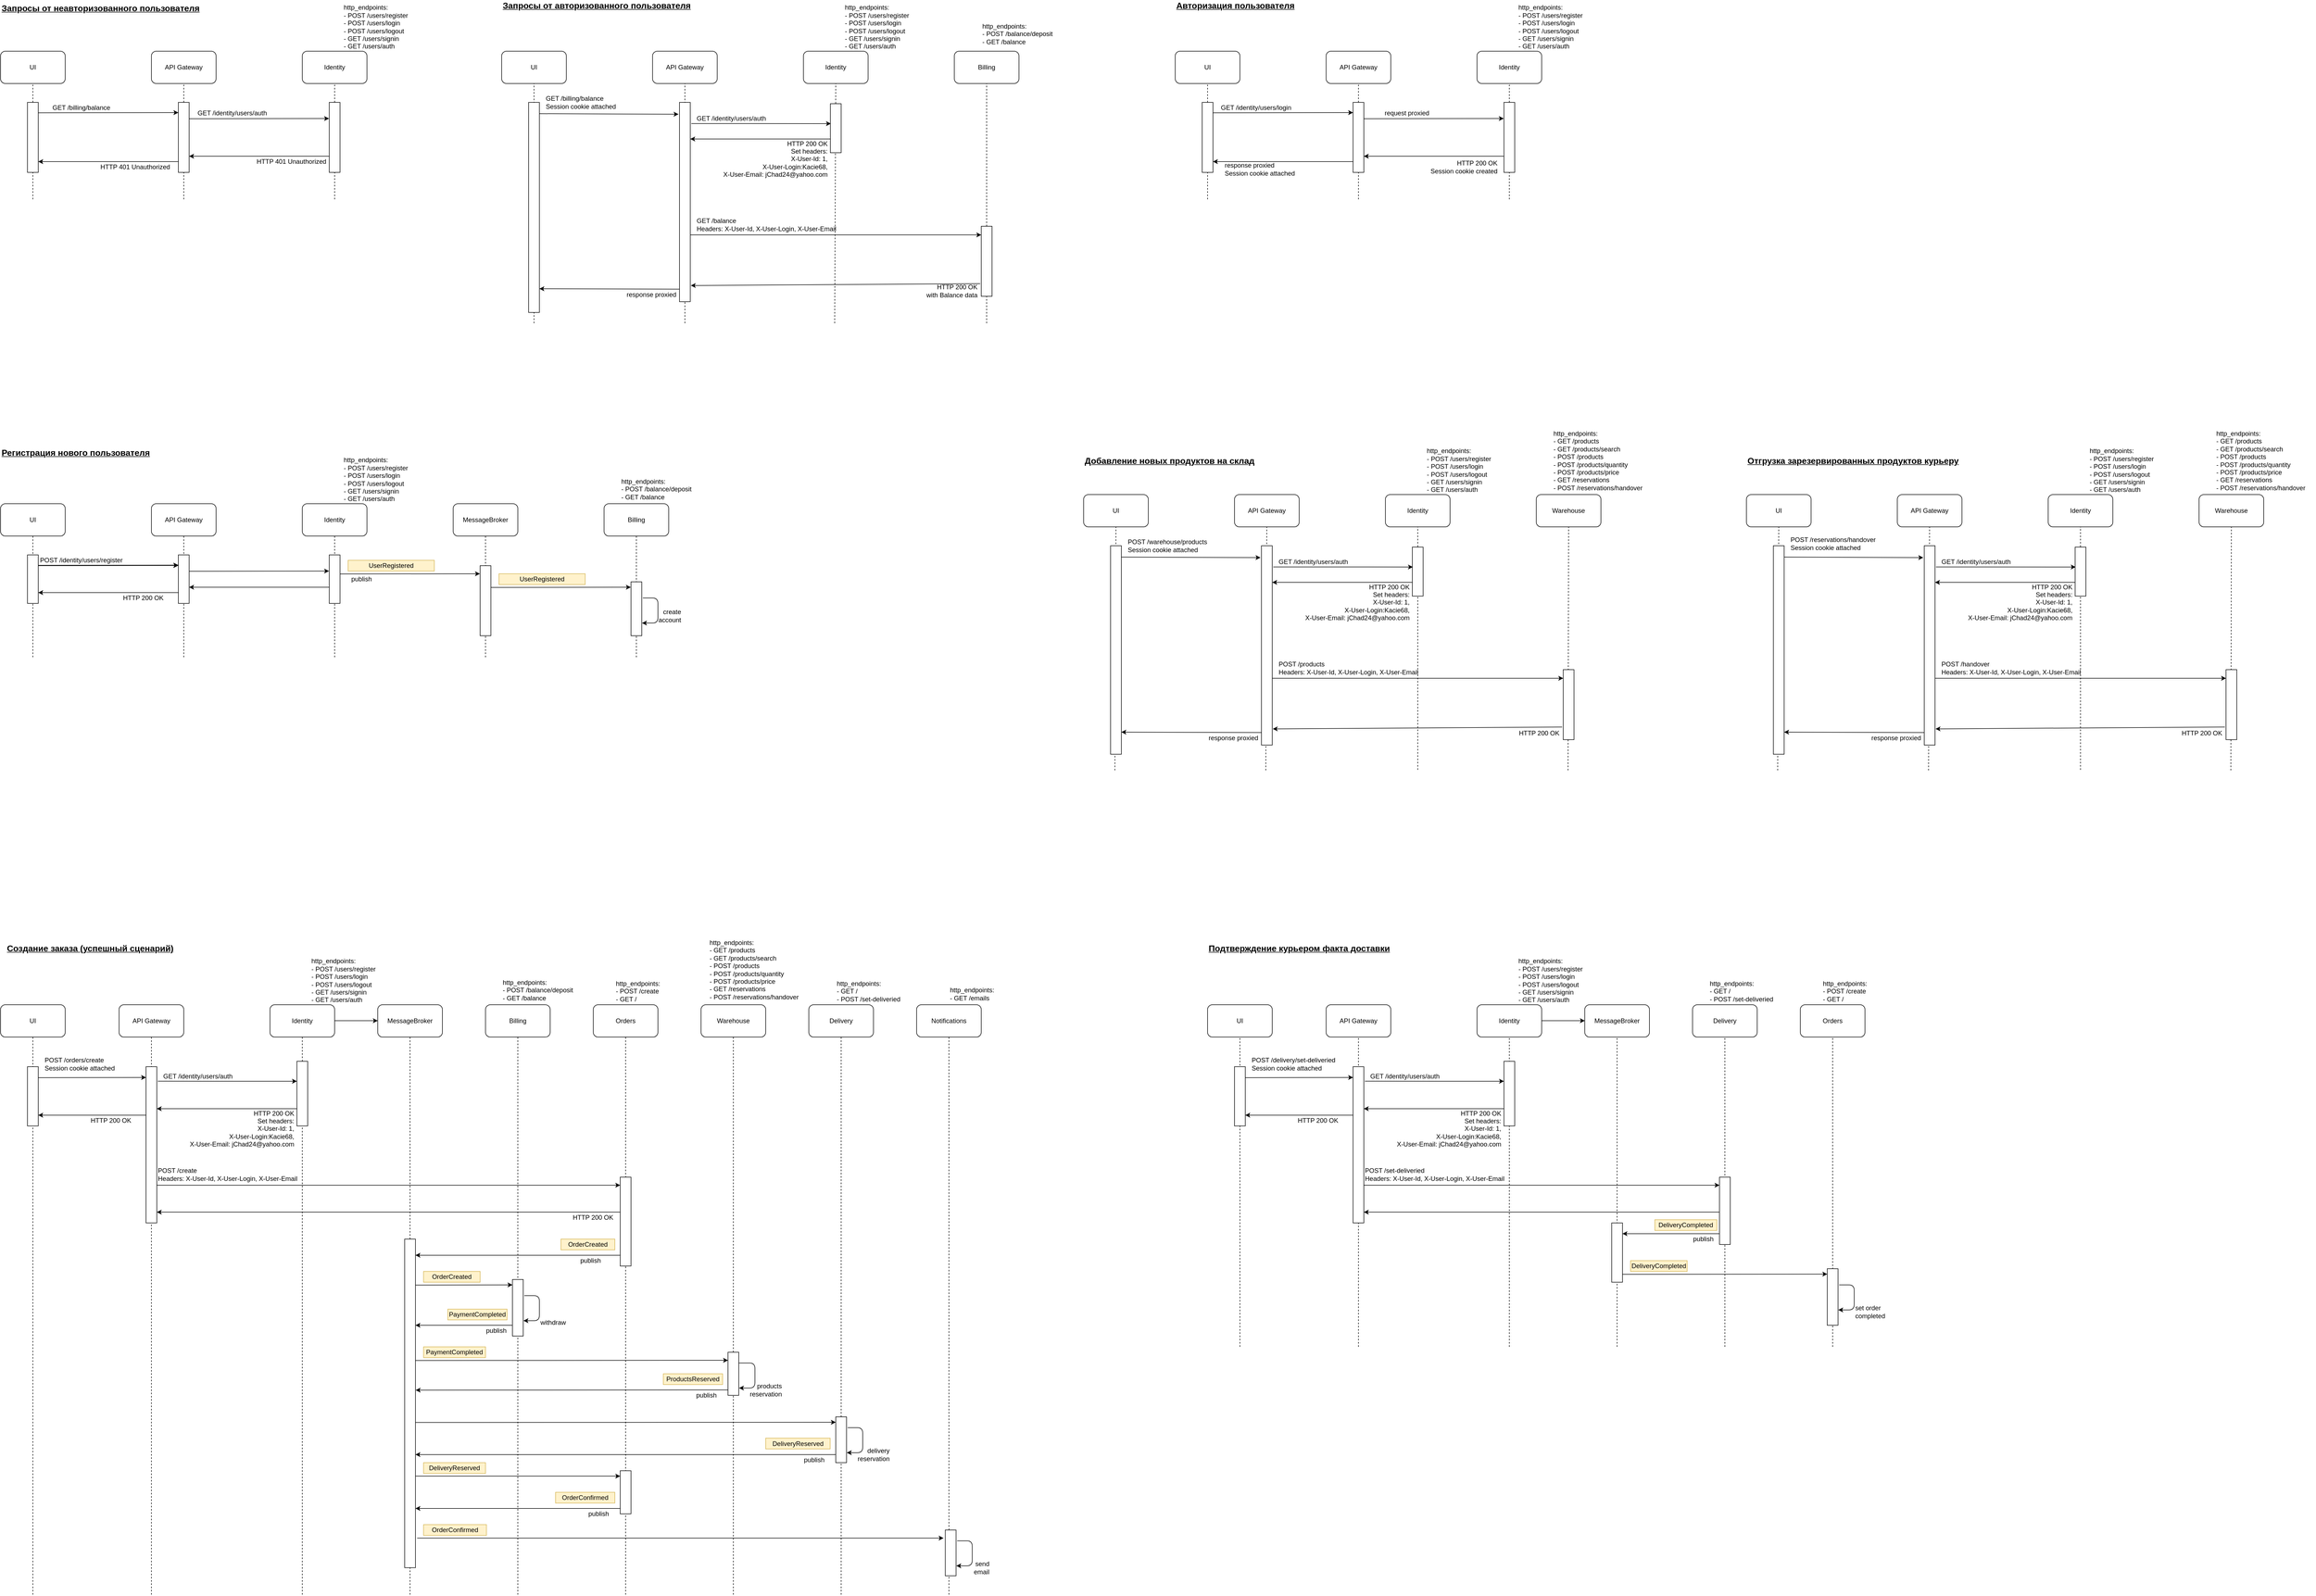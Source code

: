 <mxfile version="13.7.3" type="device"><diagram id="57MqKbJDSpgsxV5Au6rt" name="Страница 1"><mxGraphModel dx="2062" dy="355" grid="1" gridSize="10" guides="1" tooltips="1" connect="1" arrows="1" fold="1" page="1" pageScale="1" pageWidth="1169" pageHeight="827" math="0" shadow="0"><root><mxCell id="0"/><mxCell id="1" parent="0"/><mxCell id="nd2grtEf2vBP94USxDUv-107" value="UI" style="rounded=1;whiteSpace=wrap;html=1;" parent="1" vertex="1"><mxGeometry x="20" y="955" width="120" height="60" as="geometry"/></mxCell><mxCell id="nd2grtEf2vBP94USxDUv-109" value="Identity" style="rounded=1;whiteSpace=wrap;html=1;" parent="1" vertex="1"><mxGeometry x="580" y="955" width="120" height="60" as="geometry"/></mxCell><mxCell id="nd2grtEf2vBP94USxDUv-116" value="" style="endArrow=none;html=1;entryX=0.5;entryY=1;entryDx=0;entryDy=0;dashed=1;" parent="1" target="nd2grtEf2vBP94USxDUv-107" edge="1"><mxGeometry width="50" height="50" relative="1" as="geometry"><mxPoint x="80" y="1230" as="sourcePoint"/><mxPoint x="80" y="1135" as="targetPoint"/></mxGeometry></mxCell><mxCell id="nd2grtEf2vBP94USxDUv-121" value="" style="endArrow=none;html=1;entryX=0.5;entryY=1;entryDx=0;entryDy=0;dashed=1;" parent="1" edge="1"><mxGeometry width="50" height="50" relative="1" as="geometry"><mxPoint x="640" y="1230" as="sourcePoint"/><mxPoint x="640" y="1015" as="targetPoint"/></mxGeometry></mxCell><mxCell id="nd2grtEf2vBP94USxDUv-180" value="" style="rounded=0;whiteSpace=wrap;html=1;" parent="1" vertex="1"><mxGeometry x="630" y="1050" width="20" height="130" as="geometry"/></mxCell><mxCell id="nd2grtEf2vBP94USxDUv-249" value="" style="rounded=0;whiteSpace=wrap;html=1;" parent="1" vertex="1"><mxGeometry x="70" y="1050" width="20" height="130" as="geometry"/></mxCell><mxCell id="nd2grtEf2vBP94USxDUv-250" value="" style="endArrow=classic;html=1;exitX=0.085;exitY=0.969;exitDx=0;exitDy=0;exitPerimeter=0;" parent="1" edge="1"><mxGeometry width="50" height="50" relative="1" as="geometry"><mxPoint x="90.4" y="1069.38" as="sourcePoint"/><mxPoint x="350" y="1069" as="targetPoint"/></mxGeometry></mxCell><mxCell id="nd2grtEf2vBP94USxDUv-251" value="" style="endArrow=classic;html=1;" parent="1" edge="1"><mxGeometry width="50" height="50" relative="1" as="geometry"><mxPoint x="350" y="1160" as="sourcePoint"/><mxPoint x="90" y="1160" as="targetPoint"/></mxGeometry></mxCell><mxCell id="nd2grtEf2vBP94USxDUv-258" value="&lt;span style=&quot;text-align: left&quot;&gt;GET /billing/balance&lt;/span&gt;" style="text;html=1;strokeColor=none;fillColor=none;align=center;verticalAlign=middle;whiteSpace=wrap;rounded=0;" parent="1" vertex="1"><mxGeometry x="90" y="1050" width="160" height="20" as="geometry"/></mxCell><mxCell id="nd2grtEf2vBP94USxDUv-264" value="HTTP 401 Unauthorized" style="text;html=1;strokeColor=none;fillColor=none;align=center;verticalAlign=middle;whiteSpace=wrap;rounded=0;" parent="1" vertex="1"><mxGeometry x="190" y="1160" width="160" height="20" as="geometry"/></mxCell><mxCell id="exW2UrdcKbi_wXa7oYYu-1" value="UI" style="rounded=1;whiteSpace=wrap;html=1;" parent="1" vertex="1"><mxGeometry x="20" y="2725" width="120" height="60" as="geometry"/></mxCell><mxCell id="exW2UrdcKbi_wXa7oYYu-2" value="Identity" style="rounded=1;whiteSpace=wrap;html=1;" parent="1" vertex="1"><mxGeometry x="520" y="2725" width="120" height="60" as="geometry"/></mxCell><mxCell id="exW2UrdcKbi_wXa7oYYu-3" value="Billing" style="rounded=1;whiteSpace=wrap;html=1;" parent="1" vertex="1"><mxGeometry x="920" y="2725" width="120" height="60" as="geometry"/></mxCell><mxCell id="exW2UrdcKbi_wXa7oYYu-4" value="Warehouse" style="rounded=1;whiteSpace=wrap;html=1;" parent="1" vertex="1"><mxGeometry x="1320" y="2725" width="120" height="60" as="geometry"/></mxCell><mxCell id="exW2UrdcKbi_wXa7oYYu-5" value="" style="endArrow=none;html=1;dashed=1;" parent="1" target="exW2UrdcKbi_wXa7oYYu-2" edge="1"><mxGeometry width="50" height="50" relative="1" as="geometry"><mxPoint x="580" y="3820" as="sourcePoint"/><mxPoint x="580" y="2905" as="targetPoint"/></mxGeometry></mxCell><mxCell id="exW2UrdcKbi_wXa7oYYu-6" value="" style="endArrow=none;html=1;dashed=1;" parent="1" target="exW2UrdcKbi_wXa7oYYu-4" edge="1"><mxGeometry width="50" height="50" relative="1" as="geometry"><mxPoint x="1380" y="3820" as="sourcePoint"/><mxPoint x="1380" y="2785" as="targetPoint"/></mxGeometry></mxCell><mxCell id="exW2UrdcKbi_wXa7oYYu-7" value="" style="endArrow=none;html=1;entryX=0.5;entryY=1;entryDx=0;entryDy=0;dashed=1;" parent="1" target="exW2UrdcKbi_wXa7oYYu-1" edge="1"><mxGeometry width="50" height="50" relative="1" as="geometry"><mxPoint x="80" y="3820" as="sourcePoint"/><mxPoint x="80" y="2905" as="targetPoint"/></mxGeometry></mxCell><mxCell id="exW2UrdcKbi_wXa7oYYu-8" value="" style="endArrow=none;html=1;entryX=0.5;entryY=1;entryDx=0;entryDy=0;dashed=1;" parent="1" target="exW2UrdcKbi_wXa7oYYu-3" edge="1"><mxGeometry width="50" height="50" relative="1" as="geometry"><mxPoint x="980" y="3820" as="sourcePoint"/><mxPoint x="980" y="3065" as="targetPoint"/><Array as="points"/></mxGeometry></mxCell><mxCell id="exW2UrdcKbi_wXa7oYYu-9" value="Orders" style="rounded=1;whiteSpace=wrap;html=1;" parent="1" vertex="1"><mxGeometry x="1120" y="2725" width="120" height="60" as="geometry"/></mxCell><mxCell id="exW2UrdcKbi_wXa7oYYu-10" value="" style="endArrow=none;html=1;dashed=1;" parent="1" target="exW2UrdcKbi_wXa7oYYu-9" edge="1"><mxGeometry width="50" height="50" relative="1" as="geometry"><mxPoint x="1180" y="3820" as="sourcePoint"/><mxPoint x="1180" y="3065" as="targetPoint"/></mxGeometry></mxCell><mxCell id="exW2UrdcKbi_wXa7oYYu-11" value="" style="rounded=0;whiteSpace=wrap;html=1;" parent="1" vertex="1"><mxGeometry x="70" y="2840" width="20" height="110" as="geometry"/></mxCell><mxCell id="exW2UrdcKbi_wXa7oYYu-12" value="MessageBroker" style="rounded=1;whiteSpace=wrap;html=1;" parent="1" vertex="1"><mxGeometry x="720" y="2725" width="120" height="60" as="geometry"/></mxCell><mxCell id="exW2UrdcKbi_wXa7oYYu-13" value="" style="endArrow=none;html=1;entryX=0.5;entryY=1;entryDx=0;entryDy=0;dashed=1;" parent="1" target="exW2UrdcKbi_wXa7oYYu-12" edge="1"><mxGeometry width="50" height="50" relative="1" as="geometry"><mxPoint x="780" y="3820" as="sourcePoint"/><mxPoint x="780" y="2785" as="targetPoint"/></mxGeometry></mxCell><mxCell id="exW2UrdcKbi_wXa7oYYu-35" value="" style="endArrow=classic;html=1;" parent="1" edge="1"><mxGeometry width="50" height="50" relative="1" as="geometry"><mxPoint x="310" y="3060" as="sourcePoint"/><mxPoint x="1170" y="3060" as="targetPoint"/></mxGeometry></mxCell><mxCell id="exW2UrdcKbi_wXa7oYYu-37" value="" style="rounded=0;whiteSpace=wrap;html=1;" parent="1" vertex="1"><mxGeometry x="1170" y="3045" width="20" height="165" as="geometry"/></mxCell><mxCell id="exW2UrdcKbi_wXa7oYYu-38" value="" style="endArrow=classic;html=1;entryX=1;entryY=0.75;entryDx=0;entryDy=0;" parent="1" edge="1"><mxGeometry width="50" height="50" relative="1" as="geometry"><mxPoint x="1170" y="3190" as="sourcePoint"/><mxPoint x="790" y="3190" as="targetPoint"/></mxGeometry></mxCell><mxCell id="exW2UrdcKbi_wXa7oYYu-39" value="" style="rounded=0;whiteSpace=wrap;html=1;" parent="1" vertex="1"><mxGeometry x="770" y="3160" width="20" height="610" as="geometry"/></mxCell><mxCell id="exW2UrdcKbi_wXa7oYYu-40" value="OrderCreated" style="rounded=0;whiteSpace=wrap;html=1;fillColor=#fff2cc;strokeColor=#d6b656;" parent="1" vertex="1"><mxGeometry x="1060" y="3160" width="100" height="20" as="geometry"/></mxCell><mxCell id="exW2UrdcKbi_wXa7oYYu-41" value="publish" style="text;html=1;strokeColor=none;fillColor=none;align=center;verticalAlign=middle;whiteSpace=wrap;rounded=0;" parent="1" vertex="1"><mxGeometry x="1085" y="3190" width="60" height="20" as="geometry"/></mxCell><mxCell id="exW2UrdcKbi_wXa7oYYu-42" value="" style="rounded=0;whiteSpace=wrap;html=1;" parent="1" vertex="1"><mxGeometry x="970" y="3235" width="20" height="105" as="geometry"/></mxCell><mxCell id="exW2UrdcKbi_wXa7oYYu-43" value="" style="edgeStyle=elbowEdgeStyle;elbow=horizontal;endArrow=classic;html=1;exitX=1.105;exitY=0.467;exitDx=0;exitDy=0;exitPerimeter=0;entryX=1.023;entryY=0.839;entryDx=0;entryDy=0;entryPerimeter=0;" parent="1" edge="1"><mxGeometry width="50" height="50" relative="1" as="geometry"><mxPoint x="992.1" y="3264.995" as="sourcePoint"/><mxPoint x="990.46" y="3311.495" as="targetPoint"/><Array as="points"><mxPoint x="1020" y="3277.62"/></Array></mxGeometry></mxCell><mxCell id="exW2UrdcKbi_wXa7oYYu-44" value="&lt;span&gt;withdraw&lt;/span&gt;" style="text;html=1;strokeColor=none;fillColor=none;align=left;verticalAlign=middle;whiteSpace=wrap;rounded=0;" parent="1" vertex="1"><mxGeometry x="1020" y="3295" width="70" height="40" as="geometry"/></mxCell><mxCell id="exW2UrdcKbi_wXa7oYYu-45" value="OrderCreated" style="rounded=0;whiteSpace=wrap;html=1;fillColor=#fff2cc;strokeColor=#d6b656;" parent="1" vertex="1"><mxGeometry x="805" y="3220" width="105" height="20" as="geometry"/></mxCell><mxCell id="exW2UrdcKbi_wXa7oYYu-46" value="" style="endArrow=classic;html=1;exitX=0.085;exitY=0.969;exitDx=0;exitDy=0;exitPerimeter=0;" parent="1" edge="1"><mxGeometry width="50" height="50" relative="1" as="geometry"><mxPoint x="790" y="3245.38" as="sourcePoint"/><mxPoint x="970" y="3245" as="targetPoint"/></mxGeometry></mxCell><mxCell id="exW2UrdcKbi_wXa7oYYu-47" value="" style="endArrow=classic;html=1;" parent="1" edge="1"><mxGeometry width="50" height="50" relative="1" as="geometry"><mxPoint x="970" y="3320" as="sourcePoint"/><mxPoint x="790" y="3320" as="targetPoint"/></mxGeometry></mxCell><mxCell id="exW2UrdcKbi_wXa7oYYu-48" value="PaymentCompleted" style="rounded=0;whiteSpace=wrap;html=1;fillColor=#fff2cc;strokeColor=#d6b656;" parent="1" vertex="1"><mxGeometry x="850" y="3290" width="110" height="20" as="geometry"/></mxCell><mxCell id="exW2UrdcKbi_wXa7oYYu-49" value="products&lt;br&gt;reservation" style="text;html=1;strokeColor=none;fillColor=none;align=right;verticalAlign=middle;whiteSpace=wrap;rounded=0;" parent="1" vertex="1"><mxGeometry x="1436.5" y="3420" width="35" height="40" as="geometry"/></mxCell><mxCell id="exW2UrdcKbi_wXa7oYYu-50" value="" style="rounded=0;whiteSpace=wrap;html=1;" parent="1" vertex="1"><mxGeometry x="1370" y="3370" width="20" height="80" as="geometry"/></mxCell><mxCell id="exW2UrdcKbi_wXa7oYYu-51" value="" style="edgeStyle=elbowEdgeStyle;elbow=horizontal;endArrow=classic;html=1;exitX=1;exitY=0.25;exitDx=0;exitDy=0;entryX=1.023;entryY=0.839;entryDx=0;entryDy=0;entryPerimeter=0;" parent="1" source="exW2UrdcKbi_wXa7oYYu-50" edge="1"><mxGeometry width="50" height="50" relative="1" as="geometry"><mxPoint x="1392.1" y="3389.995" as="sourcePoint"/><mxPoint x="1390.46" y="3436.495" as="targetPoint"/><Array as="points"><mxPoint x="1420" y="3402.62"/></Array></mxGeometry></mxCell><mxCell id="exW2UrdcKbi_wXa7oYYu-52" value="" style="endArrow=classic;html=1;exitX=0.085;exitY=0.969;exitDx=0;exitDy=0;exitPerimeter=0;" parent="1" edge="1"><mxGeometry width="50" height="50" relative="1" as="geometry"><mxPoint x="790.4" y="3385.38" as="sourcePoint"/><mxPoint x="1370" y="3385" as="targetPoint"/></mxGeometry></mxCell><mxCell id="exW2UrdcKbi_wXa7oYYu-53" value="PaymentCompleted" style="rounded=0;whiteSpace=wrap;html=1;fillColor=#fff2cc;strokeColor=#d6b656;" parent="1" vertex="1"><mxGeometry x="805" y="3360" width="115" height="20" as="geometry"/></mxCell><mxCell id="exW2UrdcKbi_wXa7oYYu-54" value="publish" style="text;html=1;strokeColor=none;fillColor=none;align=center;verticalAlign=middle;whiteSpace=wrap;rounded=0;" parent="1" vertex="1"><mxGeometry x="910" y="3320" width="60" height="20" as="geometry"/></mxCell><mxCell id="exW2UrdcKbi_wXa7oYYu-55" value="" style="endArrow=classic;html=1;" parent="1" edge="1"><mxGeometry width="50" height="50" relative="1" as="geometry"><mxPoint x="1170" y="3110" as="sourcePoint"/><mxPoint x="310" y="3110" as="targetPoint"/></mxGeometry></mxCell><mxCell id="exW2UrdcKbi_wXa7oYYu-56" value="HTTP 200 OK" style="text;html=1;strokeColor=none;fillColor=none;align=left;verticalAlign=middle;whiteSpace=wrap;rounded=0;" parent="1" vertex="1"><mxGeometry x="1080" y="3110" width="100" height="20" as="geometry"/></mxCell><mxCell id="exW2UrdcKbi_wXa7oYYu-60" value="" style="endArrow=classic;html=1;exitX=0.085;exitY=0.969;exitDx=0;exitDy=0;exitPerimeter=0;" parent="1" edge="1"><mxGeometry width="50" height="50" relative="1" as="geometry"><mxPoint x="790" y="3500.38" as="sourcePoint"/><mxPoint x="1570" y="3500" as="targetPoint"/></mxGeometry></mxCell><mxCell id="exW2UrdcKbi_wXa7oYYu-63" value="http_endpoints:&lt;br&gt;- POST /balance/deposit&lt;br&gt;- GET /balance" style="text;html=1;strokeColor=none;fillColor=none;align=left;verticalAlign=middle;whiteSpace=wrap;rounded=0;" parent="1" vertex="1"><mxGeometry x="950" y="2660" width="183" height="75" as="geometry"/></mxCell><mxCell id="exW2UrdcKbi_wXa7oYYu-64" value="http_endpoints:&lt;br&gt;- POST /create&lt;br&gt;- GET /" style="text;html=1;strokeColor=none;fillColor=none;align=left;verticalAlign=middle;whiteSpace=wrap;rounded=0;" parent="1" vertex="1"><mxGeometry x="1160" y="2680" width="180" height="40" as="geometry"/></mxCell><mxCell id="exW2UrdcKbi_wXa7oYYu-65" value="http_endpoints:&lt;br&gt;- GET /products&lt;br&gt;- GET /products/search&lt;br&gt;- POST /products&lt;br&gt;- POST /products/quantity&lt;br&gt;- POST /products/price&lt;br&gt;- GET /reservations&lt;br&gt;- POST /reservations/handover" style="text;html=1;strokeColor=none;fillColor=none;align=left;verticalAlign=middle;whiteSpace=wrap;rounded=0;" parent="1" vertex="1"><mxGeometry x="1334" y="2585" width="186" height="150" as="geometry"/></mxCell><mxCell id="exW2UrdcKbi_wXa7oYYu-66" value="http_endpoints:&lt;br&gt;- POST /users/register&lt;br&gt;- POST /users/login&lt;br&gt;- POST /users/logout&lt;br&gt;- GET /users/signin&lt;br&gt;- GET /users/auth" style="text;html=1;strokeColor=none;fillColor=none;align=left;verticalAlign=middle;whiteSpace=wrap;rounded=0;" parent="1" vertex="1"><mxGeometry x="595" y="2630" width="155" height="100" as="geometry"/></mxCell><mxCell id="exW2UrdcKbi_wXa7oYYu-99" value="API Gateway" style="rounded=1;whiteSpace=wrap;html=1;" parent="1" vertex="1"><mxGeometry x="300" y="955" width="120" height="60" as="geometry"/></mxCell><mxCell id="exW2UrdcKbi_wXa7oYYu-100" value="" style="endArrow=none;html=1;dashed=1;" parent="1" target="exW2UrdcKbi_wXa7oYYu-99" edge="1"><mxGeometry width="50" height="50" relative="1" as="geometry"><mxPoint x="360" y="1230" as="sourcePoint"/><mxPoint x="360" y="1135" as="targetPoint"/></mxGeometry></mxCell><mxCell id="exW2UrdcKbi_wXa7oYYu-101" value="" style="rounded=0;whiteSpace=wrap;html=1;" parent="1" vertex="1"><mxGeometry x="350" y="1050" width="20" height="130" as="geometry"/></mxCell><mxCell id="exW2UrdcKbi_wXa7oYYu-104" value="" style="endArrow=classic;html=1;exitX=0.085;exitY=0.969;exitDx=0;exitDy=0;exitPerimeter=0;" parent="1" edge="1"><mxGeometry width="50" height="50" relative="1" as="geometry"><mxPoint x="370.0" y="1080.38" as="sourcePoint"/><mxPoint x="629.6" y="1080" as="targetPoint"/></mxGeometry></mxCell><mxCell id="exW2UrdcKbi_wXa7oYYu-105" value="" style="endArrow=classic;html=1;" parent="1" edge="1"><mxGeometry width="50" height="50" relative="1" as="geometry"><mxPoint x="630" y="1150.0" as="sourcePoint"/><mxPoint x="370" y="1150.0" as="targetPoint"/></mxGeometry></mxCell><mxCell id="exW2UrdcKbi_wXa7oYYu-106" value="UI" style="rounded=1;whiteSpace=wrap;html=1;" parent="1" vertex="1"><mxGeometry x="20" y="1795" width="120" height="60" as="geometry"/></mxCell><mxCell id="exW2UrdcKbi_wXa7oYYu-107" value="Identity" style="rounded=1;whiteSpace=wrap;html=1;" parent="1" vertex="1"><mxGeometry x="580" y="1795" width="120" height="60" as="geometry"/></mxCell><mxCell id="exW2UrdcKbi_wXa7oYYu-108" value="Billing" style="rounded=1;whiteSpace=wrap;html=1;" parent="1" vertex="1"><mxGeometry x="1140" y="1795" width="120" height="60" as="geometry"/></mxCell><mxCell id="exW2UrdcKbi_wXa7oYYu-109" value="" style="endArrow=none;html=1;dashed=1;" parent="1" target="exW2UrdcKbi_wXa7oYYu-107" edge="1"><mxGeometry width="50" height="50" relative="1" as="geometry"><mxPoint x="640" y="2080" as="sourcePoint"/><mxPoint x="640" y="1975" as="targetPoint"/></mxGeometry></mxCell><mxCell id="exW2UrdcKbi_wXa7oYYu-110" value="" style="endArrow=none;html=1;entryX=0.5;entryY=1;entryDx=0;entryDy=0;dashed=1;" parent="1" target="exW2UrdcKbi_wXa7oYYu-106" edge="1"><mxGeometry width="50" height="50" relative="1" as="geometry"><mxPoint x="80" y="2080" as="sourcePoint"/><mxPoint x="80" y="1975" as="targetPoint"/></mxGeometry></mxCell><mxCell id="exW2UrdcKbi_wXa7oYYu-111" value="" style="endArrow=none;html=1;entryX=0.5;entryY=1;entryDx=0;entryDy=0;dashed=1;" parent="1" target="exW2UrdcKbi_wXa7oYYu-108" edge="1"><mxGeometry width="50" height="50" relative="1" as="geometry"><mxPoint x="1200" y="2080" as="sourcePoint"/><mxPoint x="1200" y="2135" as="targetPoint"/></mxGeometry></mxCell><mxCell id="exW2UrdcKbi_wXa7oYYu-112" value="MessageBroker" style="rounded=1;whiteSpace=wrap;html=1;" parent="1" vertex="1"><mxGeometry x="860" y="1795" width="120" height="60" as="geometry"/></mxCell><mxCell id="exW2UrdcKbi_wXa7oYYu-113" value="" style="endArrow=none;html=1;entryX=0.5;entryY=1;entryDx=0;entryDy=0;dashed=1;" parent="1" target="exW2UrdcKbi_wXa7oYYu-112" edge="1"><mxGeometry width="50" height="50" relative="1" as="geometry"><mxPoint x="920" y="2080" as="sourcePoint"/><mxPoint x="920" y="1855" as="targetPoint"/></mxGeometry></mxCell><mxCell id="exW2UrdcKbi_wXa7oYYu-114" value="" style="rounded=0;whiteSpace=wrap;html=1;" parent="1" vertex="1"><mxGeometry x="910" y="1910" width="20" height="130" as="geometry"/></mxCell><mxCell id="exW2UrdcKbi_wXa7oYYu-115" value="" style="rounded=0;whiteSpace=wrap;html=1;" parent="1" vertex="1"><mxGeometry x="1190" y="1940" width="20" height="100" as="geometry"/></mxCell><mxCell id="exW2UrdcKbi_wXa7oYYu-116" value="" style="edgeStyle=elbowEdgeStyle;elbow=horizontal;endArrow=classic;html=1;exitX=1.105;exitY=0.467;exitDx=0;exitDy=0;exitPerimeter=0;entryX=1.023;entryY=0.839;entryDx=0;entryDy=0;entryPerimeter=0;" parent="1" edge="1"><mxGeometry width="50" height="50" relative="1" as="geometry"><mxPoint x="1212.1" y="1969.995" as="sourcePoint"/><mxPoint x="1210.46" y="2016.495" as="targetPoint"/><Array as="points"><mxPoint x="1240" y="1982.62"/></Array></mxGeometry></mxCell><mxCell id="exW2UrdcKbi_wXa7oYYu-117" value="create&lt;br&gt;account" style="text;html=1;strokeColor=none;fillColor=none;align=right;verticalAlign=middle;whiteSpace=wrap;rounded=0;" parent="1" vertex="1"><mxGeometry x="1250" y="1982.5" width="35" height="40" as="geometry"/></mxCell><mxCell id="exW2UrdcKbi_wXa7oYYu-118" value="" style="rounded=0;whiteSpace=wrap;html=1;" parent="1" vertex="1"><mxGeometry x="630" y="1890" width="20" height="90" as="geometry"/></mxCell><mxCell id="exW2UrdcKbi_wXa7oYYu-119" value="" style="rounded=0;whiteSpace=wrap;html=1;" parent="1" vertex="1"><mxGeometry x="70" y="1890" width="20" height="90" as="geometry"/></mxCell><mxCell id="exW2UrdcKbi_wXa7oYYu-120" value="" style="endArrow=classic;html=1;exitX=0.085;exitY=0.969;exitDx=0;exitDy=0;exitPerimeter=0;" parent="1" edge="1"><mxGeometry width="50" height="50" relative="1" as="geometry"><mxPoint x="90.4" y="1909.38" as="sourcePoint"/><mxPoint x="350" y="1909" as="targetPoint"/></mxGeometry></mxCell><mxCell id="exW2UrdcKbi_wXa7oYYu-121" value="" style="endArrow=classic;html=1;" parent="1" edge="1"><mxGeometry width="50" height="50" relative="1" as="geometry"><mxPoint x="350" y="1960.0" as="sourcePoint"/><mxPoint x="90" y="1960.0" as="targetPoint"/></mxGeometry></mxCell><mxCell id="exW2UrdcKbi_wXa7oYYu-127" value="POST /identity/users/register" style="text;html=1;strokeColor=none;fillColor=none;align=center;verticalAlign=middle;whiteSpace=wrap;rounded=0;" parent="1" vertex="1"><mxGeometry x="90" y="1890" width="160" height="20" as="geometry"/></mxCell><mxCell id="exW2UrdcKbi_wXa7oYYu-128" value="HTTP 200 OK" style="text;html=1;strokeColor=none;fillColor=none;align=center;verticalAlign=middle;whiteSpace=wrap;rounded=0;" parent="1" vertex="1"><mxGeometry x="220" y="1960" width="130" height="20" as="geometry"/></mxCell><mxCell id="exW2UrdcKbi_wXa7oYYu-129" value="UserRegistered" style="rounded=0;whiteSpace=wrap;html=1;fillColor=#fff2cc;strokeColor=#d6b656;" parent="1" vertex="1"><mxGeometry x="665" y="1900" width="160" height="20" as="geometry"/></mxCell><mxCell id="exW2UrdcKbi_wXa7oYYu-130" value="publish" style="text;html=1;strokeColor=none;fillColor=none;align=center;verticalAlign=middle;whiteSpace=wrap;rounded=0;" parent="1" vertex="1"><mxGeometry x="660" y="1925" width="60" height="20" as="geometry"/></mxCell><mxCell id="exW2UrdcKbi_wXa7oYYu-131" value="" style="endArrow=classic;html=1;exitX=0.085;exitY=0.969;exitDx=0;exitDy=0;exitPerimeter=0;" parent="1" edge="1"><mxGeometry width="50" height="50" relative="1" as="geometry"><mxPoint x="650" y="1925.38" as="sourcePoint"/><mxPoint x="909.6" y="1925.0" as="targetPoint"/></mxGeometry></mxCell><mxCell id="exW2UrdcKbi_wXa7oYYu-132" value="UserRegistered" style="rounded=0;whiteSpace=wrap;html=1;fillColor=#fff2cc;strokeColor=#d6b656;" parent="1" vertex="1"><mxGeometry x="945" y="1925" width="160" height="20" as="geometry"/></mxCell><mxCell id="exW2UrdcKbi_wXa7oYYu-133" value="" style="endArrow=classic;html=1;exitX=0.085;exitY=0.969;exitDx=0;exitDy=0;exitPerimeter=0;" parent="1" edge="1"><mxGeometry width="50" height="50" relative="1" as="geometry"><mxPoint x="930" y="1950.38" as="sourcePoint"/><mxPoint x="1189.6" y="1950.0" as="targetPoint"/></mxGeometry></mxCell><mxCell id="exW2UrdcKbi_wXa7oYYu-135" value="http_endpoints:&lt;br&gt;- POST /balance/deposit&lt;br&gt;- GET /balance" style="text;html=1;strokeColor=none;fillColor=none;align=left;verticalAlign=middle;whiteSpace=wrap;rounded=0;" parent="1" vertex="1"><mxGeometry x="1170" y="1730" width="183" height="75" as="geometry"/></mxCell><mxCell id="exW2UrdcKbi_wXa7oYYu-136" value="http_endpoints:&lt;br&gt;- POST /users/register&lt;br&gt;- POST /users/login&lt;br&gt;- POST /users/logout&lt;br&gt;- GET /users/signin&lt;br&gt;- GET /users/auth" style="text;html=1;strokeColor=none;fillColor=none;align=left;verticalAlign=middle;whiteSpace=wrap;rounded=0;" parent="1" vertex="1"><mxGeometry x="655" y="1700" width="155" height="100" as="geometry"/></mxCell><mxCell id="exW2UrdcKbi_wXa7oYYu-137" value="API Gateway" style="rounded=1;whiteSpace=wrap;html=1;" parent="1" vertex="1"><mxGeometry x="300" y="1795" width="120" height="60" as="geometry"/></mxCell><mxCell id="exW2UrdcKbi_wXa7oYYu-138" value="" style="endArrow=none;html=1;dashed=1;" parent="1" target="exW2UrdcKbi_wXa7oYYu-137" edge="1"><mxGeometry width="50" height="50" relative="1" as="geometry"><mxPoint x="360" y="2080" as="sourcePoint"/><mxPoint x="360" y="1975" as="targetPoint"/></mxGeometry></mxCell><mxCell id="exW2UrdcKbi_wXa7oYYu-139" value="" style="rounded=0;whiteSpace=wrap;html=1;" parent="1" vertex="1"><mxGeometry x="350" y="1890" width="20" height="90" as="geometry"/></mxCell><mxCell id="exW2UrdcKbi_wXa7oYYu-141" value="" style="endArrow=classic;html=1;exitX=0.085;exitY=0.969;exitDx=0;exitDy=0;exitPerimeter=0;" parent="1" edge="1"><mxGeometry width="50" height="50" relative="1" as="geometry"><mxPoint x="370" y="1920.38" as="sourcePoint"/><mxPoint x="629.6" y="1920.0" as="targetPoint"/></mxGeometry></mxCell><mxCell id="exW2UrdcKbi_wXa7oYYu-142" value="" style="endArrow=classic;html=1;" parent="1" edge="1"><mxGeometry width="50" height="50" relative="1" as="geometry"><mxPoint x="630" y="1950.0" as="sourcePoint"/><mxPoint x="370" y="1950.0" as="targetPoint"/></mxGeometry></mxCell><mxCell id="exW2UrdcKbi_wXa7oYYu-209" value="http_endpoints:&lt;br&gt;- POST /users/register&lt;br&gt;- POST /users/login&lt;br&gt;- POST /users/logout&lt;br&gt;- GET /users/signin&lt;br&gt;- GET /users/auth" style="text;html=1;strokeColor=none;fillColor=none;align=left;verticalAlign=middle;whiteSpace=wrap;rounded=0;" parent="1" vertex="1"><mxGeometry x="655" y="860" width="155" height="100" as="geometry"/></mxCell><mxCell id="exW2UrdcKbi_wXa7oYYu-211" value="&lt;span style=&quot;text-align: left&quot;&gt;GET /identity/users/auth&lt;/span&gt;" style="text;html=1;strokeColor=none;fillColor=none;align=center;verticalAlign=middle;whiteSpace=wrap;rounded=0;" parent="1" vertex="1"><mxGeometry x="370" y="1060" width="160" height="20" as="geometry"/></mxCell><mxCell id="exW2UrdcKbi_wXa7oYYu-212" value="HTTP 401 Unauthorized" style="text;html=1;strokeColor=none;fillColor=none;align=center;verticalAlign=middle;whiteSpace=wrap;rounded=0;" parent="1" vertex="1"><mxGeometry x="480" y="1150" width="160" height="20" as="geometry"/></mxCell><mxCell id="exW2UrdcKbi_wXa7oYYu-232" value="UI" style="rounded=1;whiteSpace=wrap;html=1;" parent="1" vertex="1"><mxGeometry x="950" y="955" width="120" height="60" as="geometry"/></mxCell><mxCell id="exW2UrdcKbi_wXa7oYYu-233" value="Identity" style="rounded=1;whiteSpace=wrap;html=1;" parent="1" vertex="1"><mxGeometry x="1510" y="955" width="120" height="60" as="geometry"/></mxCell><mxCell id="exW2UrdcKbi_wXa7oYYu-234" value="" style="endArrow=none;html=1;entryX=0.5;entryY=1;entryDx=0;entryDy=0;dashed=1;" parent="1" target="exW2UrdcKbi_wXa7oYYu-232" edge="1"><mxGeometry width="50" height="50" relative="1" as="geometry"><mxPoint x="1010" y="1460" as="sourcePoint"/><mxPoint x="1010" y="1135" as="targetPoint"/></mxGeometry></mxCell><mxCell id="exW2UrdcKbi_wXa7oYYu-235" value="" style="endArrow=none;html=1;entryX=0.5;entryY=1;entryDx=0;entryDy=0;dashed=1;" parent="1" edge="1"><mxGeometry width="50" height="50" relative="1" as="geometry"><mxPoint x="1568" y="1460" as="sourcePoint"/><mxPoint x="1570" y="1015.0" as="targetPoint"/></mxGeometry></mxCell><mxCell id="exW2UrdcKbi_wXa7oYYu-242" value="API Gateway" style="rounded=1;whiteSpace=wrap;html=1;" parent="1" vertex="1"><mxGeometry x="1230" y="955" width="120" height="60" as="geometry"/></mxCell><mxCell id="exW2UrdcKbi_wXa7oYYu-243" value="" style="endArrow=none;html=1;dashed=1;" parent="1" target="exW2UrdcKbi_wXa7oYYu-242" edge="1"><mxGeometry width="50" height="50" relative="1" as="geometry"><mxPoint x="1290" y="1460" as="sourcePoint"/><mxPoint x="1290" y="1135" as="targetPoint"/></mxGeometry></mxCell><mxCell id="exW2UrdcKbi_wXa7oYYu-247" value="http_endpoints:&lt;br&gt;- POST /users/register&lt;br&gt;- POST /users/login&lt;br&gt;- POST /users/logout&lt;br&gt;- GET /users/signin&lt;br&gt;- GET /users/auth" style="text;html=1;strokeColor=none;fillColor=none;align=left;verticalAlign=middle;whiteSpace=wrap;rounded=0;" parent="1" vertex="1"><mxGeometry x="1585" y="860" width="155" height="100" as="geometry"/></mxCell><mxCell id="exW2UrdcKbi_wXa7oYYu-251" value="Billing" style="rounded=1;whiteSpace=wrap;html=1;" parent="1" vertex="1"><mxGeometry x="1790" y="955" width="120" height="60" as="geometry"/></mxCell><mxCell id="exW2UrdcKbi_wXa7oYYu-252" value="" style="endArrow=none;html=1;entryX=0.5;entryY=1;entryDx=0;entryDy=0;dashed=1;" parent="1" edge="1"><mxGeometry width="50" height="50" relative="1" as="geometry"><mxPoint x="1850" y="1460" as="sourcePoint"/><mxPoint x="1850" y="1015.0" as="targetPoint"/></mxGeometry></mxCell><mxCell id="exW2UrdcKbi_wXa7oYYu-258" value="http_endpoints:&lt;br&gt;- POST /balance/deposit&lt;br&gt;- GET /balance" style="text;html=1;strokeColor=none;fillColor=none;align=left;verticalAlign=middle;whiteSpace=wrap;rounded=0;" parent="1" vertex="1"><mxGeometry x="1840" y="885" width="183" height="75" as="geometry"/></mxCell><mxCell id="exW2UrdcKbi_wXa7oYYu-260" value="" style="rounded=0;whiteSpace=wrap;html=1;" parent="1" vertex="1"><mxGeometry x="1000" y="1050" width="20" height="390" as="geometry"/></mxCell><mxCell id="exW2UrdcKbi_wXa7oYYu-261" value="" style="rounded=0;whiteSpace=wrap;html=1;" parent="1" vertex="1"><mxGeometry x="1280" y="1050" width="20" height="370" as="geometry"/></mxCell><mxCell id="exW2UrdcKbi_wXa7oYYu-262" value="" style="endArrow=classic;html=1;exitX=1.093;exitY=0.143;exitDx=0;exitDy=0;exitPerimeter=0;entryX=0;entryY=0.25;entryDx=0;entryDy=0;" parent="1" edge="1"><mxGeometry width="50" height="50" relative="1" as="geometry"><mxPoint x="1020" y="1071.0" as="sourcePoint"/><mxPoint x="1278.14" y="1072.06" as="targetPoint"/></mxGeometry></mxCell><mxCell id="exW2UrdcKbi_wXa7oYYu-263" value="" style="endArrow=classic;html=1;exitX=1.093;exitY=0.143;exitDx=0;exitDy=0;exitPerimeter=0;entryX=0.05;entryY=0.406;entryDx=0;entryDy=0;entryPerimeter=0;" parent="1" target="exW2UrdcKbi_wXa7oYYu-271" edge="1"><mxGeometry width="50" height="50" relative="1" as="geometry"><mxPoint x="1301.86" y="1089.41" as="sourcePoint"/><mxPoint x="1560" y="1090.47" as="targetPoint"/></mxGeometry></mxCell><mxCell id="exW2UrdcKbi_wXa7oYYu-264" value="&lt;div&gt;GET /billing/balance&lt;/div&gt;&lt;span style=&quot;text-align: center&quot;&gt;&lt;div style=&quot;text-align: left&quot;&gt;Session cookie attached&lt;/div&gt;&lt;/span&gt;" style="text;html=1;strokeColor=none;fillColor=none;align=left;verticalAlign=middle;whiteSpace=wrap;rounded=0;" parent="1" vertex="1"><mxGeometry x="1030" y="1040" width="240" height="20" as="geometry"/></mxCell><mxCell id="exW2UrdcKbi_wXa7oYYu-265" value="" style="endArrow=classic;html=1;" parent="1" edge="1"><mxGeometry width="50" height="50" relative="1" as="geometry"><mxPoint x="1560" y="1118" as="sourcePoint"/><mxPoint x="1300" y="1118" as="targetPoint"/></mxGeometry></mxCell><mxCell id="exW2UrdcKbi_wXa7oYYu-266" value="HTTP 200 OK&lt;br&gt;with Balance data" style="text;html=1;strokeColor=none;fillColor=none;align=right;verticalAlign=middle;whiteSpace=wrap;rounded=0;" parent="1" vertex="1"><mxGeometry x="1620" y="1370" width="215" height="60" as="geometry"/></mxCell><mxCell id="exW2UrdcKbi_wXa7oYYu-267" value="" style="endArrow=classic;html=1;exitX=0;exitY=0.75;exitDx=0;exitDy=0;entryX=1;entryY=0.75;entryDx=0;entryDy=0;" parent="1" edge="1"><mxGeometry width="50" height="50" relative="1" as="geometry"><mxPoint x="1280" y="1396.75" as="sourcePoint"/><mxPoint x="1020" y="1396" as="targetPoint"/></mxGeometry></mxCell><mxCell id="exW2UrdcKbi_wXa7oYYu-268" value="GET /identity/users/auth" style="text;html=1;strokeColor=none;fillColor=none;align=left;verticalAlign=middle;whiteSpace=wrap;rounded=0;" parent="1" vertex="1"><mxGeometry x="1310" y="1070" width="160" height="20" as="geometry"/></mxCell><mxCell id="exW2UrdcKbi_wXa7oYYu-269" value="response proxied" style="text;html=1;strokeColor=none;fillColor=none;align=left;verticalAlign=middle;whiteSpace=wrap;rounded=0;" parent="1" vertex="1"><mxGeometry x="1180" y="1397" width="240" height="20" as="geometry"/></mxCell><mxCell id="exW2UrdcKbi_wXa7oYYu-271" value="" style="rounded=0;whiteSpace=wrap;html=1;" parent="1" vertex="1"><mxGeometry x="1560" y="1052.5" width="20" height="91" as="geometry"/></mxCell><mxCell id="exW2UrdcKbi_wXa7oYYu-272" value="" style="endArrow=classic;html=1;exitX=-0.106;exitY=0.819;exitDx=0;exitDy=0;exitPerimeter=0;" parent="1" source="exW2UrdcKbi_wXa7oYYu-274" edge="1"><mxGeometry width="50" height="50" relative="1" as="geometry"><mxPoint x="1840" y="1178.25" as="sourcePoint"/><mxPoint x="1301" y="1390" as="targetPoint"/></mxGeometry></mxCell><mxCell id="exW2UrdcKbi_wXa7oYYu-273" value="HTTP 200 OK&lt;br&gt;Set headers:&lt;br&gt;X-User-Id: 1,&lt;br&gt;X-User-Login:&lt;span style=&quot;text-align: justify&quot;&gt;Kacie68&lt;/span&gt;,&lt;br&gt;X-User-Email: j&lt;span style=&quot;text-align: justify&quot;&gt;Chad24@yahoo.com&lt;/span&gt;" style="text;html=1;strokeColor=none;fillColor=none;align=right;verticalAlign=middle;whiteSpace=wrap;rounded=0;" parent="1" vertex="1"><mxGeometry x="1342" y="1100" width="215" height="110" as="geometry"/></mxCell><mxCell id="exW2UrdcKbi_wXa7oYYu-274" value="" style="rounded=0;whiteSpace=wrap;html=1;" parent="1" vertex="1"><mxGeometry x="1840" y="1280" width="20" height="130" as="geometry"/></mxCell><mxCell id="exW2UrdcKbi_wXa7oYYu-275" value="" style="endArrow=classic;html=1;" parent="1" edge="1"><mxGeometry width="50" height="50" relative="1" as="geometry"><mxPoint x="1300" y="1296" as="sourcePoint"/><mxPoint x="1840" y="1296" as="targetPoint"/></mxGeometry></mxCell><mxCell id="exW2UrdcKbi_wXa7oYYu-276" value="GET /balance&lt;br&gt;Headers:&amp;nbsp;&lt;span style=&quot;text-align: right&quot;&gt;X-User-Id,&amp;nbsp;&lt;/span&gt;&lt;span style=&quot;text-align: right&quot;&gt;X-User-Login&lt;/span&gt;&lt;span style=&quot;text-align: justify&quot;&gt;,&amp;nbsp;&lt;/span&gt;&lt;span style=&quot;text-align: right&quot;&gt;X-User-Email&lt;/span&gt;" style="text;html=1;strokeColor=none;fillColor=none;align=left;verticalAlign=middle;whiteSpace=wrap;rounded=0;" parent="1" vertex="1"><mxGeometry x="1310" y="1267" width="290" height="20" as="geometry"/></mxCell><mxCell id="exW2UrdcKbi_wXa7oYYu-307" value="UI" style="rounded=1;whiteSpace=wrap;html=1;" parent="1" vertex="1"><mxGeometry x="2200" y="955" width="120" height="60" as="geometry"/></mxCell><mxCell id="exW2UrdcKbi_wXa7oYYu-308" value="Identity" style="rounded=1;whiteSpace=wrap;html=1;" parent="1" vertex="1"><mxGeometry x="2760" y="955" width="120" height="60" as="geometry"/></mxCell><mxCell id="exW2UrdcKbi_wXa7oYYu-309" value="" style="endArrow=none;html=1;entryX=0.5;entryY=1;entryDx=0;entryDy=0;dashed=1;" parent="1" target="exW2UrdcKbi_wXa7oYYu-307" edge="1"><mxGeometry width="50" height="50" relative="1" as="geometry"><mxPoint x="2260" y="1230" as="sourcePoint"/><mxPoint x="2260" y="1135" as="targetPoint"/></mxGeometry></mxCell><mxCell id="exW2UrdcKbi_wXa7oYYu-310" value="" style="endArrow=none;html=1;entryX=0.5;entryY=1;entryDx=0;entryDy=0;dashed=1;" parent="1" edge="1"><mxGeometry width="50" height="50" relative="1" as="geometry"><mxPoint x="2820" y="1230" as="sourcePoint"/><mxPoint x="2820" y="1015" as="targetPoint"/></mxGeometry></mxCell><mxCell id="exW2UrdcKbi_wXa7oYYu-311" value="" style="rounded=0;whiteSpace=wrap;html=1;" parent="1" vertex="1"><mxGeometry x="2810" y="1050" width="20" height="130" as="geometry"/></mxCell><mxCell id="exW2UrdcKbi_wXa7oYYu-312" value="" style="rounded=0;whiteSpace=wrap;html=1;" parent="1" vertex="1"><mxGeometry x="2250" y="1050" width="20" height="130" as="geometry"/></mxCell><mxCell id="exW2UrdcKbi_wXa7oYYu-313" value="" style="endArrow=classic;html=1;exitX=0.085;exitY=0.969;exitDx=0;exitDy=0;exitPerimeter=0;" parent="1" edge="1"><mxGeometry width="50" height="50" relative="1" as="geometry"><mxPoint x="2270.4" y="1069.38" as="sourcePoint"/><mxPoint x="2530" y="1069.0" as="targetPoint"/></mxGeometry></mxCell><mxCell id="exW2UrdcKbi_wXa7oYYu-314" value="" style="endArrow=classic;html=1;" parent="1" edge="1"><mxGeometry width="50" height="50" relative="1" as="geometry"><mxPoint x="2530" y="1160" as="sourcePoint"/><mxPoint x="2270" y="1160" as="targetPoint"/></mxGeometry></mxCell><mxCell id="exW2UrdcKbi_wXa7oYYu-315" value="&lt;span style=&quot;text-align: left&quot;&gt;GET /identity/users/login&lt;/span&gt;" style="text;html=1;strokeColor=none;fillColor=none;align=center;verticalAlign=middle;whiteSpace=wrap;rounded=0;" parent="1" vertex="1"><mxGeometry x="2270" y="1050" width="160" height="20" as="geometry"/></mxCell><mxCell id="exW2UrdcKbi_wXa7oYYu-316" value="&lt;span style=&quot;&quot;&gt;response proxied&lt;br&gt;&lt;/span&gt;&lt;span style=&quot;&quot;&gt;Session cookie attached&lt;/span&gt;&lt;span style=&quot;&quot;&gt;&lt;br&gt;&lt;/span&gt;" style="text;html=1;strokeColor=none;fillColor=none;align=left;verticalAlign=middle;whiteSpace=wrap;rounded=0;" parent="1" vertex="1"><mxGeometry x="2290" y="1164" width="160" height="20" as="geometry"/></mxCell><mxCell id="exW2UrdcKbi_wXa7oYYu-317" value="API Gateway" style="rounded=1;whiteSpace=wrap;html=1;" parent="1" vertex="1"><mxGeometry x="2480" y="955" width="120" height="60" as="geometry"/></mxCell><mxCell id="exW2UrdcKbi_wXa7oYYu-318" value="" style="endArrow=none;html=1;dashed=1;" parent="1" target="exW2UrdcKbi_wXa7oYYu-317" edge="1"><mxGeometry width="50" height="50" relative="1" as="geometry"><mxPoint x="2540" y="1230" as="sourcePoint"/><mxPoint x="2540" y="1135" as="targetPoint"/></mxGeometry></mxCell><mxCell id="exW2UrdcKbi_wXa7oYYu-319" value="" style="rounded=0;whiteSpace=wrap;html=1;" parent="1" vertex="1"><mxGeometry x="2530" y="1050" width="20" height="130" as="geometry"/></mxCell><mxCell id="exW2UrdcKbi_wXa7oYYu-320" value="" style="endArrow=classic;html=1;exitX=0.085;exitY=0.969;exitDx=0;exitDy=0;exitPerimeter=0;" parent="1" edge="1"><mxGeometry width="50" height="50" relative="1" as="geometry"><mxPoint x="2550" y="1080.38" as="sourcePoint"/><mxPoint x="2809.6" y="1080" as="targetPoint"/></mxGeometry></mxCell><mxCell id="exW2UrdcKbi_wXa7oYYu-321" value="" style="endArrow=classic;html=1;" parent="1" edge="1"><mxGeometry width="50" height="50" relative="1" as="geometry"><mxPoint x="2810" y="1150" as="sourcePoint"/><mxPoint x="2550" y="1150" as="targetPoint"/></mxGeometry></mxCell><mxCell id="exW2UrdcKbi_wXa7oYYu-322" value="http_endpoints:&lt;br&gt;- POST /users/register&lt;br&gt;- POST /users/login&lt;br&gt;- POST /users/logout&lt;br&gt;- GET /users/signin&lt;br&gt;- GET /users/auth" style="text;html=1;strokeColor=none;fillColor=none;align=left;verticalAlign=middle;whiteSpace=wrap;rounded=0;" parent="1" vertex="1"><mxGeometry x="2835" y="860" width="155" height="100" as="geometry"/></mxCell><mxCell id="exW2UrdcKbi_wXa7oYYu-323" value="&lt;span style=&quot;text-align: left&quot;&gt;request proxied&lt;/span&gt;" style="text;html=1;strokeColor=none;fillColor=none;align=center;verticalAlign=middle;whiteSpace=wrap;rounded=0;" parent="1" vertex="1"><mxGeometry x="2550" y="1060" width="160" height="20" as="geometry"/></mxCell><mxCell id="exW2UrdcKbi_wXa7oYYu-324" value="&lt;span style=&quot;&quot;&gt;HTTP 200 OK&lt;/span&gt;&lt;br style=&quot;&quot;&gt;&lt;span style=&quot;&quot;&gt;Session cookie created&lt;/span&gt;" style="text;html=1;strokeColor=none;fillColor=none;align=right;verticalAlign=middle;whiteSpace=wrap;rounded=0;" parent="1" vertex="1"><mxGeometry x="2640" y="1160" width="160" height="20" as="geometry"/></mxCell><mxCell id="exW2UrdcKbi_wXa7oYYu-326" value="&lt;b&gt;&lt;font size=&quot;1&quot;&gt;&lt;u style=&quot;font-size: 16px&quot;&gt;Создание заказа (успешный сценарий)&lt;/u&gt;&lt;/font&gt;&lt;/b&gt;" style="text;html=1;strokeColor=none;fillColor=none;align=left;verticalAlign=middle;whiteSpace=wrap;rounded=0;" parent="1" vertex="1"><mxGeometry x="30" y="2610" width="350" height="20" as="geometry"/></mxCell><mxCell id="exW2UrdcKbi_wXa7oYYu-332" value="" style="endArrow=none;html=1;dashed=1;" parent="1" target="exW2UrdcKbi_wXa7oYYu-337" edge="1"><mxGeometry width="50" height="50" relative="1" as="geometry"><mxPoint x="300" y="3820" as="sourcePoint"/><mxPoint x="300" y="2787" as="targetPoint"/></mxGeometry></mxCell><mxCell id="exW2UrdcKbi_wXa7oYYu-333" value="" style="rounded=0;whiteSpace=wrap;html=1;" parent="1" vertex="1"><mxGeometry x="290" y="2840" width="20" height="290" as="geometry"/></mxCell><mxCell id="exW2UrdcKbi_wXa7oYYu-337" value="API Gateway" style="rounded=1;whiteSpace=wrap;html=1;" parent="1" vertex="1"><mxGeometry x="240" y="2725" width="120" height="60" as="geometry"/></mxCell><mxCell id="exW2UrdcKbi_wXa7oYYu-338" value="" style="endArrow=classic;html=1;exitX=0.085;exitY=0.969;exitDx=0;exitDy=0;exitPerimeter=0;" parent="1" edge="1"><mxGeometry width="50" height="50" relative="1" as="geometry"><mxPoint x="90.4" y="1910.04" as="sourcePoint"/><mxPoint x="350.0" y="1909.66" as="targetPoint"/></mxGeometry></mxCell><mxCell id="exW2UrdcKbi_wXa7oYYu-339" value="HTTP 200 OK" style="text;html=1;strokeColor=none;fillColor=none;align=center;verticalAlign=middle;whiteSpace=wrap;rounded=0;" parent="1" vertex="1"><mxGeometry x="160" y="2930" width="130" height="20" as="geometry"/></mxCell><mxCell id="exW2UrdcKbi_wXa7oYYu-340" value="" style="endArrow=classic;html=1;" parent="1" edge="1"><mxGeometry width="50" height="50" relative="1" as="geometry"><mxPoint x="290" y="2930" as="sourcePoint"/><mxPoint x="90" y="2930" as="targetPoint"/></mxGeometry></mxCell><mxCell id="exW2UrdcKbi_wXa7oYYu-341" value="" style="endArrow=classic;html=1;exitX=0.085;exitY=0.969;exitDx=0;exitDy=0;exitPerimeter=0;" parent="1" edge="1"><mxGeometry width="50" height="50" relative="1" as="geometry"><mxPoint x="90.4" y="2860.38" as="sourcePoint"/><mxPoint x="290" y="2860" as="targetPoint"/></mxGeometry></mxCell><mxCell id="exW2UrdcKbi_wXa7oYYu-342" value="&lt;span&gt;POST /orders/create&lt;/span&gt;&lt;span&gt;&lt;br&gt;&lt;/span&gt;Session cookie attached&lt;span&gt;&amp;nbsp;&lt;/span&gt;" style="text;html=1;strokeColor=none;fillColor=none;align=left;verticalAlign=middle;whiteSpace=wrap;rounded=0;" parent="1" vertex="1"><mxGeometry x="100" y="2820" width="220" height="30" as="geometry"/></mxCell><mxCell id="exW2UrdcKbi_wXa7oYYu-344" value="POST /create&lt;br&gt;Headers:&amp;nbsp;&lt;span style=&quot;text-align: right&quot;&gt;X-User-Id,&amp;nbsp;&lt;/span&gt;&lt;span style=&quot;text-align: right&quot;&gt;X-User-Login&lt;/span&gt;&lt;span style=&quot;text-align: justify&quot;&gt;,&amp;nbsp;&lt;/span&gt;&lt;span style=&quot;text-align: right&quot;&gt;X-User-Email&lt;/span&gt;" style="text;html=1;strokeColor=none;fillColor=none;align=left;verticalAlign=middle;whiteSpace=wrap;rounded=0;" parent="1" vertex="1"><mxGeometry x="310" y="3030" width="290" height="20" as="geometry"/></mxCell><mxCell id="exW2UrdcKbi_wXa7oYYu-345" value="" style="endArrow=classic;html=1;exitX=1.093;exitY=0.143;exitDx=0;exitDy=0;exitPerimeter=0;" parent="1" edge="1"><mxGeometry width="50" height="50" relative="1" as="geometry"><mxPoint x="311.86" y="2866.91" as="sourcePoint"/><mxPoint x="570" y="2867" as="targetPoint"/></mxGeometry></mxCell><mxCell id="exW2UrdcKbi_wXa7oYYu-346" value="" style="endArrow=classic;html=1;" parent="1" edge="1"><mxGeometry width="50" height="50" relative="1" as="geometry"><mxPoint x="570" y="2918" as="sourcePoint"/><mxPoint x="310" y="2918" as="targetPoint"/></mxGeometry></mxCell><mxCell id="exW2UrdcKbi_wXa7oYYu-347" value="GET /identity/users/auth" style="text;html=1;strokeColor=none;fillColor=none;align=left;verticalAlign=middle;whiteSpace=wrap;rounded=0;" parent="1" vertex="1"><mxGeometry x="320" y="2847.5" width="160" height="20" as="geometry"/></mxCell><mxCell id="exW2UrdcKbi_wXa7oYYu-348" value="" style="rounded=0;whiteSpace=wrap;html=1;" parent="1" vertex="1"><mxGeometry x="570" y="2830" width="20" height="120" as="geometry"/></mxCell><mxCell id="exW2UrdcKbi_wXa7oYYu-349" value="HTTP 200 OK&lt;br&gt;Set headers:&lt;br&gt;X-User-Id: 1,&lt;br&gt;X-User-Login:&lt;span style=&quot;text-align: justify&quot;&gt;Kacie68&lt;/span&gt;,&lt;br&gt;X-User-Email: j&lt;span style=&quot;text-align: justify&quot;&gt;Chad24@yahoo.com&lt;/span&gt;" style="text;html=1;strokeColor=none;fillColor=none;align=right;verticalAlign=middle;whiteSpace=wrap;rounded=0;" parent="1" vertex="1"><mxGeometry x="352" y="2900" width="215" height="110" as="geometry"/></mxCell><mxCell id="exW2UrdcKbi_wXa7oYYu-367" value="Delivery" style="rounded=1;whiteSpace=wrap;html=1;" parent="1" vertex="1"><mxGeometry x="1520" y="2725" width="120" height="60" as="geometry"/></mxCell><mxCell id="exW2UrdcKbi_wXa7oYYu-368" value="" style="endArrow=none;html=1;entryX=0.5;entryY=1;entryDx=0;entryDy=0;dashed=1;" parent="1" target="exW2UrdcKbi_wXa7oYYu-367" edge="1"><mxGeometry width="50" height="50" relative="1" as="geometry"><mxPoint x="1580" y="3820" as="sourcePoint"/><mxPoint x="1580" y="2785" as="targetPoint"/></mxGeometry></mxCell><mxCell id="exW2UrdcKbi_wXa7oYYu-369" value="delivery&lt;br&gt;reservation" style="text;html=1;strokeColor=none;fillColor=none;align=right;verticalAlign=middle;whiteSpace=wrap;rounded=0;" parent="1" vertex="1"><mxGeometry x="1636.5" y="3540" width="35" height="40" as="geometry"/></mxCell><mxCell id="exW2UrdcKbi_wXa7oYYu-370" value="" style="rounded=0;whiteSpace=wrap;html=1;" parent="1" vertex="1"><mxGeometry x="1570" y="3490" width="20" height="85" as="geometry"/></mxCell><mxCell id="exW2UrdcKbi_wXa7oYYu-371" value="" style="edgeStyle=elbowEdgeStyle;elbow=horizontal;endArrow=classic;html=1;exitX=1.105;exitY=0.467;exitDx=0;exitDy=0;exitPerimeter=0;entryX=1.023;entryY=0.839;entryDx=0;entryDy=0;entryPerimeter=0;" parent="1" edge="1"><mxGeometry width="50" height="50" relative="1" as="geometry"><mxPoint x="1592.1" y="3509.995" as="sourcePoint"/><mxPoint x="1590.46" y="3556.495" as="targetPoint"/><Array as="points"><mxPoint x="1620" y="3522.62"/></Array></mxGeometry></mxCell><mxCell id="exW2UrdcKbi_wXa7oYYu-378" value="Notifications" style="rounded=1;whiteSpace=wrap;html=1;" parent="1" vertex="1"><mxGeometry x="1720" y="2725" width="120" height="60" as="geometry"/></mxCell><mxCell id="exW2UrdcKbi_wXa7oYYu-379" value="" style="endArrow=none;html=1;entryX=0.5;entryY=1;entryDx=0;entryDy=0;dashed=1;" parent="1" target="exW2UrdcKbi_wXa7oYYu-378" edge="1"><mxGeometry width="50" height="50" relative="1" as="geometry"><mxPoint x="1780" y="3820" as="sourcePoint"/><mxPoint x="1780" y="2785" as="targetPoint"/></mxGeometry></mxCell><mxCell id="exW2UrdcKbi_wXa7oYYu-380" value="send&lt;br&gt;email" style="text;html=1;strokeColor=none;fillColor=none;align=right;verticalAlign=middle;whiteSpace=wrap;rounded=0;" parent="1" vertex="1"><mxGeometry x="1821.75" y="3750" width="35" height="40" as="geometry"/></mxCell><mxCell id="exW2UrdcKbi_wXa7oYYu-381" value="" style="rounded=0;whiteSpace=wrap;html=1;" parent="1" vertex="1"><mxGeometry x="1773.25" y="3700" width="20" height="85" as="geometry"/></mxCell><mxCell id="exW2UrdcKbi_wXa7oYYu-382" value="" style="edgeStyle=elbowEdgeStyle;elbow=horizontal;endArrow=classic;html=1;exitX=1.105;exitY=0.467;exitDx=0;exitDy=0;exitPerimeter=0;entryX=1.023;entryY=0.839;entryDx=0;entryDy=0;entryPerimeter=0;" parent="1" edge="1"><mxGeometry width="50" height="50" relative="1" as="geometry"><mxPoint x="1795.35" y="3719.995" as="sourcePoint"/><mxPoint x="1793.71" y="3766.495" as="targetPoint"/><Array as="points"><mxPoint x="1823.25" y="3732.62"/></Array></mxGeometry></mxCell><mxCell id="exW2UrdcKbi_wXa7oYYu-383" value="http_endpoints:&lt;br&gt;- GET /emails" style="text;html=1;strokeColor=none;fillColor=none;align=left;verticalAlign=middle;whiteSpace=wrap;rounded=0;" parent="1" vertex="1"><mxGeometry x="1780" y="2680" width="160" height="50" as="geometry"/></mxCell><mxCell id="exW2UrdcKbi_wXa7oYYu-387" value="" style="endArrow=none;html=1;exitX=0.085;exitY=0.969;exitDx=0;exitDy=0;exitPerimeter=0;startArrow=classic;startFill=1;endFill=0;" parent="1" edge="1"><mxGeometry width="50" height="50" relative="1" as="geometry"><mxPoint x="790.4" y="3440.38" as="sourcePoint"/><mxPoint x="1370" y="3440" as="targetPoint"/></mxGeometry></mxCell><mxCell id="exW2UrdcKbi_wXa7oYYu-388" value="ProductsReserved" style="rounded=0;whiteSpace=wrap;html=1;fillColor=#fff2cc;strokeColor=#d6b656;" parent="1" vertex="1"><mxGeometry x="1250" y="3410" width="110" height="20" as="geometry"/></mxCell><mxCell id="exW2UrdcKbi_wXa7oYYu-390" value="" style="endArrow=none;html=1;startArrow=classic;startFill=1;endFill=0;" parent="1" edge="1"><mxGeometry width="50" height="50" relative="1" as="geometry"><mxPoint x="790" y="3560" as="sourcePoint"/><mxPoint x="1570" y="3560" as="targetPoint"/></mxGeometry></mxCell><mxCell id="exW2UrdcKbi_wXa7oYYu-391" value="DeliveryReserved" style="rounded=0;whiteSpace=wrap;html=1;fillColor=#fff2cc;strokeColor=#d6b656;" parent="1" vertex="1"><mxGeometry x="1440" y="3529.52" width="119.6" height="20" as="geometry"/></mxCell><mxCell id="exW2UrdcKbi_wXa7oYYu-394" value="publish" style="text;html=1;strokeColor=none;fillColor=none;align=center;verticalAlign=middle;whiteSpace=wrap;rounded=0;" parent="1" vertex="1"><mxGeometry x="1300" y="3440" width="60" height="20" as="geometry"/></mxCell><mxCell id="exW2UrdcKbi_wXa7oYYu-396" value="publish" style="text;html=1;strokeColor=none;fillColor=none;align=center;verticalAlign=middle;whiteSpace=wrap;rounded=0;" parent="1" vertex="1"><mxGeometry x="1499.6" y="3560" width="60" height="20" as="geometry"/></mxCell><mxCell id="exW2UrdcKbi_wXa7oYYu-397" value="" style="endArrow=none;html=1;entryX=1;entryY=0.75;entryDx=0;entryDy=0;startArrow=classic;startFill=1;endFill=0;" parent="1" edge="1"><mxGeometry width="50" height="50" relative="1" as="geometry"><mxPoint x="1170" y="3600" as="sourcePoint"/><mxPoint x="790" y="3600.0" as="targetPoint"/></mxGeometry></mxCell><mxCell id="exW2UrdcKbi_wXa7oYYu-398" value="" style="rounded=0;whiteSpace=wrap;html=1;" parent="1" vertex="1"><mxGeometry x="1170" y="3590" width="20" height="80" as="geometry"/></mxCell><mxCell id="exW2UrdcKbi_wXa7oYYu-399" value="" style="endArrow=classic;html=1;entryX=1;entryY=0.75;entryDx=0;entryDy=0;" parent="1" edge="1"><mxGeometry width="50" height="50" relative="1" as="geometry"><mxPoint x="1170" y="3660" as="sourcePoint"/><mxPoint x="790" y="3660.0" as="targetPoint"/></mxGeometry></mxCell><mxCell id="exW2UrdcKbi_wXa7oYYu-400" value="DeliveryReserved" style="rounded=0;whiteSpace=wrap;html=1;fillColor=#fff2cc;strokeColor=#d6b656;" parent="1" vertex="1"><mxGeometry x="805" y="3575" width="115" height="20" as="geometry"/></mxCell><mxCell id="exW2UrdcKbi_wXa7oYYu-401" value="OrderConfirmed" style="rounded=0;whiteSpace=wrap;html=1;fillColor=#fff2cc;strokeColor=#d6b656;" parent="1" vertex="1"><mxGeometry x="1050" y="3630" width="110" height="20" as="geometry"/></mxCell><mxCell id="exW2UrdcKbi_wXa7oYYu-402" value="OrderConfirmed" style="rounded=0;whiteSpace=wrap;html=1;fillColor=#fff2cc;strokeColor=#d6b656;" parent="1" vertex="1"><mxGeometry x="805" y="3690" width="116.75" height="20" as="geometry"/></mxCell><mxCell id="exW2UrdcKbi_wXa7oYYu-403" value="" style="endArrow=none;html=1;entryX=1;entryY=0.75;entryDx=0;entryDy=0;startArrow=classic;startFill=1;endFill=0;" parent="1" edge="1"><mxGeometry width="50" height="50" relative="1" as="geometry"><mxPoint x="1770" y="3715" as="sourcePoint"/><mxPoint x="793.25" y="3715" as="targetPoint"/></mxGeometry></mxCell><mxCell id="exW2UrdcKbi_wXa7oYYu-404" value="publish" style="text;html=1;strokeColor=none;fillColor=none;align=center;verticalAlign=middle;whiteSpace=wrap;rounded=0;" parent="1" vertex="1"><mxGeometry x="1100" y="3660" width="60" height="20" as="geometry"/></mxCell><mxCell id="exW2UrdcKbi_wXa7oYYu-410" value="" style="endArrow=classic;html=1;exitX=0.085;exitY=0.969;exitDx=0;exitDy=0;exitPerimeter=0;" parent="1" edge="1"><mxGeometry width="50" height="50" relative="1" as="geometry"><mxPoint x="640.0" y="2754.58" as="sourcePoint"/><mxPoint x="720.0" y="2754.62" as="targetPoint"/></mxGeometry></mxCell><mxCell id="exW2UrdcKbi_wXa7oYYu-414" value="UI" style="rounded=1;whiteSpace=wrap;html=1;" parent="1" vertex="1"><mxGeometry x="2030" y="1778" width="120" height="60" as="geometry"/></mxCell><mxCell id="exW2UrdcKbi_wXa7oYYu-415" value="Identity" style="rounded=1;whiteSpace=wrap;html=1;" parent="1" vertex="1"><mxGeometry x="2590" y="1778" width="120" height="60" as="geometry"/></mxCell><mxCell id="exW2UrdcKbi_wXa7oYYu-416" value="" style="endArrow=none;html=1;entryX=0.5;entryY=1;entryDx=0;entryDy=0;dashed=1;" parent="1" target="exW2UrdcKbi_wXa7oYYu-414" edge="1"><mxGeometry width="50" height="50" relative="1" as="geometry"><mxPoint x="2088" y="2290" as="sourcePoint"/><mxPoint x="2090" y="1958" as="targetPoint"/></mxGeometry></mxCell><mxCell id="exW2UrdcKbi_wXa7oYYu-417" value="" style="endArrow=none;html=1;entryX=0.5;entryY=1;entryDx=0;entryDy=0;dashed=1;" parent="1" edge="1"><mxGeometry width="50" height="50" relative="1" as="geometry"><mxPoint x="2650" y="2289" as="sourcePoint"/><mxPoint x="2650" y="1838" as="targetPoint"/></mxGeometry></mxCell><mxCell id="exW2UrdcKbi_wXa7oYYu-418" value="API Gateway" style="rounded=1;whiteSpace=wrap;html=1;" parent="1" vertex="1"><mxGeometry x="2310" y="1778" width="120" height="60" as="geometry"/></mxCell><mxCell id="exW2UrdcKbi_wXa7oYYu-419" value="" style="endArrow=none;html=1;dashed=1;" parent="1" target="exW2UrdcKbi_wXa7oYYu-418" edge="1"><mxGeometry width="50" height="50" relative="1" as="geometry"><mxPoint x="2368" y="2290" as="sourcePoint"/><mxPoint x="2370" y="1958" as="targetPoint"/></mxGeometry></mxCell><mxCell id="exW2UrdcKbi_wXa7oYYu-420" value="http_endpoints:&lt;br&gt;- POST /users/register&lt;br&gt;- POST /users/login&lt;br&gt;- POST /users/logout&lt;br&gt;- GET /users/signin&lt;br&gt;- GET /users/auth" style="text;html=1;strokeColor=none;fillColor=none;align=left;verticalAlign=middle;whiteSpace=wrap;rounded=0;" parent="1" vertex="1"><mxGeometry x="2665" y="1683" width="155" height="100" as="geometry"/></mxCell><mxCell id="exW2UrdcKbi_wXa7oYYu-422" value="Warehouse" style="rounded=1;whiteSpace=wrap;html=1;" parent="1" vertex="1"><mxGeometry x="2870" y="1778" width="120" height="60" as="geometry"/></mxCell><mxCell id="exW2UrdcKbi_wXa7oYYu-423" value="" style="endArrow=none;html=1;entryX=0.5;entryY=1;entryDx=0;entryDy=0;dashed=1;" parent="1" edge="1"><mxGeometry width="50" height="50" relative="1" as="geometry"><mxPoint x="2929" y="2290" as="sourcePoint"/><mxPoint x="2930" y="1838" as="targetPoint"/></mxGeometry></mxCell><mxCell id="exW2UrdcKbi_wXa7oYYu-426" value="" style="rounded=0;whiteSpace=wrap;html=1;" parent="1" vertex="1"><mxGeometry x="2080" y="1873" width="20" height="387" as="geometry"/></mxCell><mxCell id="exW2UrdcKbi_wXa7oYYu-427" value="" style="rounded=0;whiteSpace=wrap;html=1;" parent="1" vertex="1"><mxGeometry x="2360" y="1873" width="20" height="370" as="geometry"/></mxCell><mxCell id="exW2UrdcKbi_wXa7oYYu-428" value="" style="endArrow=classic;html=1;exitX=1.093;exitY=0.143;exitDx=0;exitDy=0;exitPerimeter=0;entryX=0;entryY=0.25;entryDx=0;entryDy=0;" parent="1" edge="1"><mxGeometry width="50" height="50" relative="1" as="geometry"><mxPoint x="2100" y="1894" as="sourcePoint"/><mxPoint x="2358.14" y="1895.06" as="targetPoint"/></mxGeometry></mxCell><mxCell id="exW2UrdcKbi_wXa7oYYu-429" value="" style="endArrow=classic;html=1;exitX=1.093;exitY=0.143;exitDx=0;exitDy=0;exitPerimeter=0;entryX=0.05;entryY=0.406;entryDx=0;entryDy=0;entryPerimeter=0;" parent="1" target="exW2UrdcKbi_wXa7oYYu-437" edge="1"><mxGeometry width="50" height="50" relative="1" as="geometry"><mxPoint x="2381.86" y="1912.41" as="sourcePoint"/><mxPoint x="2640" y="1913.47" as="targetPoint"/></mxGeometry></mxCell><mxCell id="exW2UrdcKbi_wXa7oYYu-430" value="&lt;div&gt;POST /warehouse/products&lt;br&gt;&lt;/div&gt;&lt;span style=&quot;text-align: center&quot;&gt;&lt;div style=&quot;text-align: left&quot;&gt;Session cookie attached&lt;/div&gt;&lt;/span&gt;" style="text;html=1;strokeColor=none;fillColor=none;align=left;verticalAlign=middle;whiteSpace=wrap;rounded=0;" parent="1" vertex="1"><mxGeometry x="2110" y="1863" width="240" height="20" as="geometry"/></mxCell><mxCell id="exW2UrdcKbi_wXa7oYYu-431" value="" style="endArrow=classic;html=1;" parent="1" edge="1"><mxGeometry width="50" height="50" relative="1" as="geometry"><mxPoint x="2640" y="1941" as="sourcePoint"/><mxPoint x="2380" y="1941" as="targetPoint"/></mxGeometry></mxCell><mxCell id="exW2UrdcKbi_wXa7oYYu-432" value="HTTP 200 OK" style="text;html=1;strokeColor=none;fillColor=none;align=right;verticalAlign=middle;whiteSpace=wrap;rounded=0;" parent="1" vertex="1"><mxGeometry x="2830" y="2209" width="85" height="24" as="geometry"/></mxCell><mxCell id="exW2UrdcKbi_wXa7oYYu-433" value="" style="endArrow=classic;html=1;exitX=0;exitY=0.75;exitDx=0;exitDy=0;entryX=1;entryY=0.75;entryDx=0;entryDy=0;" parent="1" edge="1"><mxGeometry width="50" height="50" relative="1" as="geometry"><mxPoint x="2360" y="2219.75" as="sourcePoint"/><mxPoint x="2100" y="2219" as="targetPoint"/></mxGeometry></mxCell><mxCell id="exW2UrdcKbi_wXa7oYYu-434" value="GET /identity/users/auth" style="text;html=1;strokeColor=none;fillColor=none;align=left;verticalAlign=middle;whiteSpace=wrap;rounded=0;" parent="1" vertex="1"><mxGeometry x="2390" y="1893" width="160" height="20" as="geometry"/></mxCell><mxCell id="exW2UrdcKbi_wXa7oYYu-435" value="response proxied" style="text;html=1;strokeColor=none;fillColor=none;align=left;verticalAlign=middle;whiteSpace=wrap;rounded=0;" parent="1" vertex="1"><mxGeometry x="2260" y="2220" width="240" height="20" as="geometry"/></mxCell><mxCell id="exW2UrdcKbi_wXa7oYYu-437" value="" style="rounded=0;whiteSpace=wrap;html=1;" parent="1" vertex="1"><mxGeometry x="2640" y="1875.5" width="20" height="91" as="geometry"/></mxCell><mxCell id="exW2UrdcKbi_wXa7oYYu-438" value="" style="endArrow=classic;html=1;exitX=-0.106;exitY=0.819;exitDx=0;exitDy=0;exitPerimeter=0;" parent="1" source="exW2UrdcKbi_wXa7oYYu-440" edge="1"><mxGeometry width="50" height="50" relative="1" as="geometry"><mxPoint x="2920" y="2001.25" as="sourcePoint"/><mxPoint x="2381" y="2213" as="targetPoint"/></mxGeometry></mxCell><mxCell id="exW2UrdcKbi_wXa7oYYu-439" value="HTTP 200 OK&lt;br&gt;Set headers:&lt;br&gt;X-User-Id: 1,&lt;br&gt;X-User-Login:&lt;span style=&quot;text-align: justify&quot;&gt;Kacie68&lt;/span&gt;,&lt;br&gt;X-User-Email: j&lt;span style=&quot;text-align: justify&quot;&gt;Chad24@yahoo.com&lt;/span&gt;" style="text;html=1;strokeColor=none;fillColor=none;align=right;verticalAlign=middle;whiteSpace=wrap;rounded=0;" parent="1" vertex="1"><mxGeometry x="2422" y="1923" width="215" height="110" as="geometry"/></mxCell><mxCell id="exW2UrdcKbi_wXa7oYYu-440" value="" style="rounded=0;whiteSpace=wrap;html=1;" parent="1" vertex="1"><mxGeometry x="2920" y="2103" width="20" height="130" as="geometry"/></mxCell><mxCell id="exW2UrdcKbi_wXa7oYYu-441" value="" style="endArrow=classic;html=1;" parent="1" edge="1"><mxGeometry width="50" height="50" relative="1" as="geometry"><mxPoint x="2380" y="2119" as="sourcePoint"/><mxPoint x="2920" y="2119" as="targetPoint"/></mxGeometry></mxCell><mxCell id="exW2UrdcKbi_wXa7oYYu-442" value="POST /products&lt;br&gt;Headers:&amp;nbsp;&lt;span style=&quot;text-align: right&quot;&gt;X-User-Id,&amp;nbsp;&lt;/span&gt;&lt;span style=&quot;text-align: right&quot;&gt;X-User-Login&lt;/span&gt;&lt;span style=&quot;text-align: justify&quot;&gt;,&amp;nbsp;&lt;/span&gt;&lt;span style=&quot;text-align: right&quot;&gt;X-User-Email&lt;/span&gt;" style="text;html=1;strokeColor=none;fillColor=none;align=left;verticalAlign=middle;whiteSpace=wrap;rounded=0;" parent="1" vertex="1"><mxGeometry x="2390" y="2090" width="290" height="20" as="geometry"/></mxCell><mxCell id="exW2UrdcKbi_wXa7oYYu-443" value="http_endpoints:&lt;br&gt;- GET /&lt;br&gt;- POST /set-deliveried" style="text;html=1;strokeColor=none;fillColor=none;align=left;verticalAlign=middle;whiteSpace=wrap;rounded=0;" parent="1" vertex="1"><mxGeometry x="1570" y="2682.5" width="123" height="35" as="geometry"/></mxCell><mxCell id="exW2UrdcKbi_wXa7oYYu-444" value="http_endpoints:&lt;br&gt;- GET /products&lt;br&gt;- GET /products/search&lt;br&gt;- POST /products&lt;br&gt;- POST /products/quantity&lt;br&gt;- POST /products/price&lt;br&gt;- GET /reservations&lt;br&gt;- POST /reservations/handover" style="text;html=1;strokeColor=none;fillColor=none;align=left;verticalAlign=middle;whiteSpace=wrap;rounded=0;" parent="1" vertex="1"><mxGeometry x="2900" y="1640" width="186" height="150" as="geometry"/></mxCell><mxCell id="exW2UrdcKbi_wXa7oYYu-445" value="UI" style="rounded=1;whiteSpace=wrap;html=1;" parent="1" vertex="1"><mxGeometry x="3260" y="1778" width="120" height="60" as="geometry"/></mxCell><mxCell id="exW2UrdcKbi_wXa7oYYu-446" value="Identity" style="rounded=1;whiteSpace=wrap;html=1;" parent="1" vertex="1"><mxGeometry x="3820" y="1778" width="120" height="60" as="geometry"/></mxCell><mxCell id="exW2UrdcKbi_wXa7oYYu-447" value="" style="endArrow=none;html=1;entryX=0.5;entryY=1;entryDx=0;entryDy=0;dashed=1;" parent="1" target="exW2UrdcKbi_wXa7oYYu-445" edge="1"><mxGeometry width="50" height="50" relative="1" as="geometry"><mxPoint x="3318" y="2290" as="sourcePoint"/><mxPoint x="3320" y="1958" as="targetPoint"/></mxGeometry></mxCell><mxCell id="exW2UrdcKbi_wXa7oYYu-448" value="" style="endArrow=none;html=1;entryX=0.5;entryY=1;entryDx=0;entryDy=0;dashed=1;" parent="1" edge="1"><mxGeometry width="50" height="50" relative="1" as="geometry"><mxPoint x="3880" y="2289" as="sourcePoint"/><mxPoint x="3880" y="1838" as="targetPoint"/></mxGeometry></mxCell><mxCell id="exW2UrdcKbi_wXa7oYYu-449" value="API Gateway" style="rounded=1;whiteSpace=wrap;html=1;" parent="1" vertex="1"><mxGeometry x="3540" y="1778" width="120" height="60" as="geometry"/></mxCell><mxCell id="exW2UrdcKbi_wXa7oYYu-450" value="" style="endArrow=none;html=1;dashed=1;" parent="1" target="exW2UrdcKbi_wXa7oYYu-449" edge="1"><mxGeometry width="50" height="50" relative="1" as="geometry"><mxPoint x="3598" y="2290" as="sourcePoint"/><mxPoint x="3600" y="1958" as="targetPoint"/></mxGeometry></mxCell><mxCell id="exW2UrdcKbi_wXa7oYYu-451" value="http_endpoints:&lt;br&gt;- POST /users/register&lt;br&gt;- POST /users/login&lt;br&gt;- POST /users/logout&lt;br&gt;- GET /users/signin&lt;br&gt;- GET /users/auth" style="text;html=1;strokeColor=none;fillColor=none;align=left;verticalAlign=middle;whiteSpace=wrap;rounded=0;" parent="1" vertex="1"><mxGeometry x="3895" y="1683" width="155" height="100" as="geometry"/></mxCell><mxCell id="exW2UrdcKbi_wXa7oYYu-453" value="Warehouse" style="rounded=1;whiteSpace=wrap;html=1;" parent="1" vertex="1"><mxGeometry x="4100" y="1778" width="120" height="60" as="geometry"/></mxCell><mxCell id="exW2UrdcKbi_wXa7oYYu-454" value="" style="endArrow=none;html=1;entryX=0.5;entryY=1;entryDx=0;entryDy=0;dashed=1;" parent="1" edge="1"><mxGeometry width="50" height="50" relative="1" as="geometry"><mxPoint x="4159" y="2290" as="sourcePoint"/><mxPoint x="4160" y="1838" as="targetPoint"/></mxGeometry></mxCell><mxCell id="exW2UrdcKbi_wXa7oYYu-455" value="" style="rounded=0;whiteSpace=wrap;html=1;" parent="1" vertex="1"><mxGeometry x="3310" y="1873" width="20" height="387" as="geometry"/></mxCell><mxCell id="exW2UrdcKbi_wXa7oYYu-456" value="" style="rounded=0;whiteSpace=wrap;html=1;" parent="1" vertex="1"><mxGeometry x="3590" y="1873" width="20" height="370" as="geometry"/></mxCell><mxCell id="exW2UrdcKbi_wXa7oYYu-457" value="" style="endArrow=classic;html=1;exitX=1.093;exitY=0.143;exitDx=0;exitDy=0;exitPerimeter=0;entryX=0;entryY=0.25;entryDx=0;entryDy=0;" parent="1" edge="1"><mxGeometry width="50" height="50" relative="1" as="geometry"><mxPoint x="3330" y="1894" as="sourcePoint"/><mxPoint x="3588.14" y="1895.06" as="targetPoint"/></mxGeometry></mxCell><mxCell id="exW2UrdcKbi_wXa7oYYu-458" value="" style="endArrow=classic;html=1;exitX=1.093;exitY=0.143;exitDx=0;exitDy=0;exitPerimeter=0;entryX=0.05;entryY=0.406;entryDx=0;entryDy=0;entryPerimeter=0;" parent="1" target="exW2UrdcKbi_wXa7oYYu-465" edge="1"><mxGeometry width="50" height="50" relative="1" as="geometry"><mxPoint x="3611.86" y="1912.41" as="sourcePoint"/><mxPoint x="3870" y="1913.47" as="targetPoint"/></mxGeometry></mxCell><mxCell id="exW2UrdcKbi_wXa7oYYu-459" value="&lt;div&gt;&lt;/div&gt;POST /reservations/handover&lt;span style=&quot;text-align: center&quot;&gt;&lt;div style=&quot;text-align: left&quot;&gt;Session cookie attached&lt;/div&gt;&lt;/span&gt;" style="text;html=1;strokeColor=none;fillColor=none;align=left;verticalAlign=middle;whiteSpace=wrap;rounded=0;" parent="1" vertex="1"><mxGeometry x="3340" y="1847" width="180" height="43" as="geometry"/></mxCell><mxCell id="exW2UrdcKbi_wXa7oYYu-460" value="" style="endArrow=classic;html=1;" parent="1" edge="1"><mxGeometry width="50" height="50" relative="1" as="geometry"><mxPoint x="3870" y="1941" as="sourcePoint"/><mxPoint x="3610" y="1941" as="targetPoint"/></mxGeometry></mxCell><mxCell id="exW2UrdcKbi_wXa7oYYu-461" value="HTTP 200 OK" style="text;html=1;strokeColor=none;fillColor=none;align=right;verticalAlign=middle;whiteSpace=wrap;rounded=0;" parent="1" vertex="1"><mxGeometry x="4060" y="2209" width="85" height="24" as="geometry"/></mxCell><mxCell id="exW2UrdcKbi_wXa7oYYu-462" value="" style="endArrow=classic;html=1;exitX=0;exitY=0.75;exitDx=0;exitDy=0;entryX=1;entryY=0.75;entryDx=0;entryDy=0;" parent="1" edge="1"><mxGeometry width="50" height="50" relative="1" as="geometry"><mxPoint x="3590" y="2219.75" as="sourcePoint"/><mxPoint x="3330" y="2219" as="targetPoint"/></mxGeometry></mxCell><mxCell id="exW2UrdcKbi_wXa7oYYu-463" value="GET /identity/users/auth" style="text;html=1;strokeColor=none;fillColor=none;align=left;verticalAlign=middle;whiteSpace=wrap;rounded=0;" parent="1" vertex="1"><mxGeometry x="3620" y="1893" width="160" height="20" as="geometry"/></mxCell><mxCell id="exW2UrdcKbi_wXa7oYYu-464" value="response proxied" style="text;html=1;strokeColor=none;fillColor=none;align=left;verticalAlign=middle;whiteSpace=wrap;rounded=0;" parent="1" vertex="1"><mxGeometry x="3490" y="2220" width="240" height="20" as="geometry"/></mxCell><mxCell id="exW2UrdcKbi_wXa7oYYu-465" value="" style="rounded=0;whiteSpace=wrap;html=1;" parent="1" vertex="1"><mxGeometry x="3870" y="1875.5" width="20" height="91" as="geometry"/></mxCell><mxCell id="exW2UrdcKbi_wXa7oYYu-466" value="" style="endArrow=classic;html=1;exitX=-0.106;exitY=0.819;exitDx=0;exitDy=0;exitPerimeter=0;" parent="1" source="exW2UrdcKbi_wXa7oYYu-468" edge="1"><mxGeometry width="50" height="50" relative="1" as="geometry"><mxPoint x="4150" y="2001.25" as="sourcePoint"/><mxPoint x="3611" y="2213" as="targetPoint"/></mxGeometry></mxCell><mxCell id="exW2UrdcKbi_wXa7oYYu-467" value="HTTP 200 OK&lt;br&gt;Set headers:&lt;br&gt;X-User-Id: 1,&lt;br&gt;X-User-Login:&lt;span style=&quot;text-align: justify&quot;&gt;Kacie68&lt;/span&gt;,&lt;br&gt;X-User-Email: j&lt;span style=&quot;text-align: justify&quot;&gt;Chad24@yahoo.com&lt;/span&gt;" style="text;html=1;strokeColor=none;fillColor=none;align=right;verticalAlign=middle;whiteSpace=wrap;rounded=0;" parent="1" vertex="1"><mxGeometry x="3652" y="1923" width="215" height="110" as="geometry"/></mxCell><mxCell id="exW2UrdcKbi_wXa7oYYu-468" value="" style="rounded=0;whiteSpace=wrap;html=1;" parent="1" vertex="1"><mxGeometry x="4150" y="2103" width="20" height="130" as="geometry"/></mxCell><mxCell id="exW2UrdcKbi_wXa7oYYu-469" value="" style="endArrow=classic;html=1;" parent="1" edge="1"><mxGeometry width="50" height="50" relative="1" as="geometry"><mxPoint x="3610" y="2119" as="sourcePoint"/><mxPoint x="4150" y="2119" as="targetPoint"/></mxGeometry></mxCell><mxCell id="exW2UrdcKbi_wXa7oYYu-470" value="POST /handover&lt;br&gt;Headers:&amp;nbsp;&lt;span style=&quot;text-align: right&quot;&gt;X-User-Id,&amp;nbsp;&lt;/span&gt;&lt;span style=&quot;text-align: right&quot;&gt;X-User-Login&lt;/span&gt;&lt;span style=&quot;text-align: justify&quot;&gt;,&amp;nbsp;&lt;/span&gt;&lt;span style=&quot;text-align: right&quot;&gt;X-User-Email&lt;/span&gt;" style="text;html=1;strokeColor=none;fillColor=none;align=left;verticalAlign=middle;whiteSpace=wrap;rounded=0;" parent="1" vertex="1"><mxGeometry x="3620" y="2090" width="290" height="20" as="geometry"/></mxCell><mxCell id="exW2UrdcKbi_wXa7oYYu-471" value="http_endpoints:&lt;br&gt;- GET /products&lt;br&gt;- GET /products/search&lt;br&gt;- POST /products&lt;br&gt;- POST /products/quantity&lt;br&gt;- POST /products/price&lt;br&gt;- GET /reservations&lt;br&gt;- POST /reservations/handover" style="text;html=1;strokeColor=none;fillColor=none;align=left;verticalAlign=middle;whiteSpace=wrap;rounded=0;" parent="1" vertex="1"><mxGeometry x="4130" y="1640" width="186" height="150" as="geometry"/></mxCell><mxCell id="exW2UrdcKbi_wXa7oYYu-584" value="UI" style="rounded=1;whiteSpace=wrap;html=1;" parent="1" vertex="1"><mxGeometry x="2260" y="2725" width="120" height="60" as="geometry"/></mxCell><mxCell id="exW2UrdcKbi_wXa7oYYu-585" value="Identity" style="rounded=1;whiteSpace=wrap;html=1;" parent="1" vertex="1"><mxGeometry x="2760" y="2725" width="120" height="60" as="geometry"/></mxCell><mxCell id="exW2UrdcKbi_wXa7oYYu-586" value="Delivery" style="rounded=1;whiteSpace=wrap;html=1;" parent="1" vertex="1"><mxGeometry x="3160" y="2725" width="120" height="60" as="geometry"/></mxCell><mxCell id="exW2UrdcKbi_wXa7oYYu-588" value="" style="endArrow=none;html=1;dashed=1;" parent="1" target="exW2UrdcKbi_wXa7oYYu-585" edge="1"><mxGeometry width="50" height="50" relative="1" as="geometry"><mxPoint x="2820" y="3360" as="sourcePoint"/><mxPoint x="2820" y="2905" as="targetPoint"/></mxGeometry></mxCell><mxCell id="exW2UrdcKbi_wXa7oYYu-590" value="" style="endArrow=none;html=1;entryX=0.5;entryY=1;entryDx=0;entryDy=0;dashed=1;" parent="1" target="exW2UrdcKbi_wXa7oYYu-584" edge="1"><mxGeometry width="50" height="50" relative="1" as="geometry"><mxPoint x="2320" y="3360" as="sourcePoint"/><mxPoint x="2320" y="2905" as="targetPoint"/></mxGeometry></mxCell><mxCell id="exW2UrdcKbi_wXa7oYYu-591" value="" style="endArrow=none;html=1;entryX=0.5;entryY=1;entryDx=0;entryDy=0;dashed=1;" parent="1" target="exW2UrdcKbi_wXa7oYYu-586" edge="1"><mxGeometry width="50" height="50" relative="1" as="geometry"><mxPoint x="3220" y="3360" as="sourcePoint"/><mxPoint x="3220" y="3065" as="targetPoint"/><Array as="points"/></mxGeometry></mxCell><mxCell id="exW2UrdcKbi_wXa7oYYu-592" value="Orders" style="rounded=1;whiteSpace=wrap;html=1;" parent="1" vertex="1"><mxGeometry x="3360" y="2725" width="120" height="60" as="geometry"/></mxCell><mxCell id="exW2UrdcKbi_wXa7oYYu-593" value="" style="endArrow=none;html=1;dashed=1;" parent="1" target="exW2UrdcKbi_wXa7oYYu-592" edge="1"><mxGeometry width="50" height="50" relative="1" as="geometry"><mxPoint x="3420" y="3360" as="sourcePoint"/><mxPoint x="3420" y="3065" as="targetPoint"/></mxGeometry></mxCell><mxCell id="exW2UrdcKbi_wXa7oYYu-594" value="" style="rounded=0;whiteSpace=wrap;html=1;" parent="1" vertex="1"><mxGeometry x="2310" y="2840" width="20" height="110" as="geometry"/></mxCell><mxCell id="exW2UrdcKbi_wXa7oYYu-595" value="MessageBroker" style="rounded=1;whiteSpace=wrap;html=1;" parent="1" vertex="1"><mxGeometry x="2960" y="2725" width="120" height="60" as="geometry"/></mxCell><mxCell id="exW2UrdcKbi_wXa7oYYu-596" value="" style="endArrow=none;html=1;entryX=0.5;entryY=1;entryDx=0;entryDy=0;dashed=1;" parent="1" target="exW2UrdcKbi_wXa7oYYu-595" edge="1"><mxGeometry width="50" height="50" relative="1" as="geometry"><mxPoint x="3020" y="3360" as="sourcePoint"/><mxPoint x="3020" y="2785" as="targetPoint"/></mxGeometry></mxCell><mxCell id="exW2UrdcKbi_wXa7oYYu-597" value="" style="endArrow=classic;html=1;" parent="1" edge="1"><mxGeometry width="50" height="50" relative="1" as="geometry"><mxPoint x="2550.0" y="3060" as="sourcePoint"/><mxPoint x="3210" y="3060" as="targetPoint"/></mxGeometry></mxCell><mxCell id="exW2UrdcKbi_wXa7oYYu-599" value="" style="endArrow=classic;html=1;entryX=1;entryY=0.75;entryDx=0;entryDy=0;" parent="1" edge="1"><mxGeometry width="50" height="50" relative="1" as="geometry"><mxPoint x="3210" y="3150" as="sourcePoint"/><mxPoint x="3030.0" y="3150" as="targetPoint"/></mxGeometry></mxCell><mxCell id="exW2UrdcKbi_wXa7oYYu-600" value="" style="rounded=0;whiteSpace=wrap;html=1;" parent="1" vertex="1"><mxGeometry x="3010" y="3130" width="20" height="110" as="geometry"/></mxCell><mxCell id="exW2UrdcKbi_wXa7oYYu-601" value="DeliveryCompleted" style="rounded=0;whiteSpace=wrap;html=1;fillColor=#fff2cc;strokeColor=#d6b656;" parent="1" vertex="1"><mxGeometry x="3090" y="3124" width="115" height="20" as="geometry"/></mxCell><mxCell id="exW2UrdcKbi_wXa7oYYu-602" value="publish" style="text;html=1;strokeColor=none;fillColor=none;align=center;verticalAlign=middle;whiteSpace=wrap;rounded=0;" parent="1" vertex="1"><mxGeometry x="3150" y="3150" width="60" height="20" as="geometry"/></mxCell><mxCell id="exW2UrdcKbi_wXa7oYYu-603" value="" style="rounded=0;whiteSpace=wrap;html=1;" parent="1" vertex="1"><mxGeometry x="3410" y="3215" width="20" height="105" as="geometry"/></mxCell><mxCell id="exW2UrdcKbi_wXa7oYYu-604" value="" style="edgeStyle=elbowEdgeStyle;elbow=horizontal;endArrow=classic;html=1;exitX=1.105;exitY=0.467;exitDx=0;exitDy=0;exitPerimeter=0;entryX=1.023;entryY=0.839;entryDx=0;entryDy=0;entryPerimeter=0;" parent="1" edge="1"><mxGeometry width="50" height="50" relative="1" as="geometry"><mxPoint x="3432.1" y="3244.995" as="sourcePoint"/><mxPoint x="3430.46" y="3291.495" as="targetPoint"/><Array as="points"><mxPoint x="3460" y="3257.62"/></Array></mxGeometry></mxCell><mxCell id="exW2UrdcKbi_wXa7oYYu-605" value="&lt;span&gt;set order&lt;br&gt;completed&lt;br&gt;&lt;/span&gt;" style="text;html=1;strokeColor=none;fillColor=none;align=left;verticalAlign=middle;whiteSpace=wrap;rounded=0;" parent="1" vertex="1"><mxGeometry x="3460" y="3275" width="70" height="40" as="geometry"/></mxCell><mxCell id="exW2UrdcKbi_wXa7oYYu-606" value="DeliveryCompleted" style="rounded=0;whiteSpace=wrap;html=1;fillColor=#fff2cc;strokeColor=#d6b656;" parent="1" vertex="1"><mxGeometry x="3045" y="3200" width="105" height="20" as="geometry"/></mxCell><mxCell id="exW2UrdcKbi_wXa7oYYu-607" value="" style="endArrow=classic;html=1;exitX=0.085;exitY=0.969;exitDx=0;exitDy=0;exitPerimeter=0;" parent="1" edge="1"><mxGeometry width="50" height="50" relative="1" as="geometry"><mxPoint x="3030.0" y="3225.38" as="sourcePoint"/><mxPoint x="3410" y="3225" as="targetPoint"/></mxGeometry></mxCell><mxCell id="exW2UrdcKbi_wXa7oYYu-616" value="" style="endArrow=classic;html=1;" parent="1" edge="1"><mxGeometry width="50" height="50" relative="1" as="geometry"><mxPoint x="3210" y="3110" as="sourcePoint"/><mxPoint x="2550.0" y="3110" as="targetPoint"/></mxGeometry></mxCell><mxCell id="exW2UrdcKbi_wXa7oYYu-620" value="http_endpoints:&lt;br&gt;- POST /create&lt;br&gt;- GET /" style="text;html=1;strokeColor=none;fillColor=none;align=left;verticalAlign=middle;whiteSpace=wrap;rounded=0;" parent="1" vertex="1"><mxGeometry x="3400" y="2680" width="180" height="40" as="geometry"/></mxCell><mxCell id="exW2UrdcKbi_wXa7oYYu-622" value="http_endpoints:&lt;br&gt;- POST /users/register&lt;br&gt;- POST /users/login&lt;br&gt;- POST /users/logout&lt;br&gt;- GET /users/signin&lt;br&gt;- GET /users/auth" style="text;html=1;strokeColor=none;fillColor=none;align=left;verticalAlign=middle;whiteSpace=wrap;rounded=0;" parent="1" vertex="1"><mxGeometry x="2835" y="2630" width="155" height="100" as="geometry"/></mxCell><mxCell id="exW2UrdcKbi_wXa7oYYu-624" value="" style="endArrow=none;html=1;dashed=1;" parent="1" target="exW2UrdcKbi_wXa7oYYu-626" edge="1"><mxGeometry width="50" height="50" relative="1" as="geometry"><mxPoint x="2540" y="3360" as="sourcePoint"/><mxPoint x="2540" y="2787" as="targetPoint"/></mxGeometry></mxCell><mxCell id="exW2UrdcKbi_wXa7oYYu-625" value="" style="rounded=0;whiteSpace=wrap;html=1;" parent="1" vertex="1"><mxGeometry x="2530" y="2840" width="20" height="290" as="geometry"/></mxCell><mxCell id="exW2UrdcKbi_wXa7oYYu-626" value="API Gateway" style="rounded=1;whiteSpace=wrap;html=1;" parent="1" vertex="1"><mxGeometry x="2480" y="2725" width="120" height="60" as="geometry"/></mxCell><mxCell id="exW2UrdcKbi_wXa7oYYu-627" value="HTTP 200 OK" style="text;html=1;strokeColor=none;fillColor=none;align=center;verticalAlign=middle;whiteSpace=wrap;rounded=0;" parent="1" vertex="1"><mxGeometry x="2400" y="2930" width="130" height="20" as="geometry"/></mxCell><mxCell id="exW2UrdcKbi_wXa7oYYu-628" value="" style="endArrow=classic;html=1;" parent="1" edge="1"><mxGeometry width="50" height="50" relative="1" as="geometry"><mxPoint x="2530.0" y="2930" as="sourcePoint"/><mxPoint x="2330.0" y="2930" as="targetPoint"/></mxGeometry></mxCell><mxCell id="exW2UrdcKbi_wXa7oYYu-629" value="" style="endArrow=classic;html=1;exitX=0.085;exitY=0.969;exitDx=0;exitDy=0;exitPerimeter=0;" parent="1" edge="1"><mxGeometry width="50" height="50" relative="1" as="geometry"><mxPoint x="2330.4" y="2860.38" as="sourcePoint"/><mxPoint x="2530.0" y="2860" as="targetPoint"/></mxGeometry></mxCell><mxCell id="exW2UrdcKbi_wXa7oYYu-630" value="POST /delivery/set-deliveried&lt;span&gt;&lt;br&gt;&lt;/span&gt;Session cookie attached&lt;span&gt;&amp;nbsp;&lt;/span&gt;" style="text;html=1;strokeColor=none;fillColor=none;align=left;verticalAlign=middle;whiteSpace=wrap;rounded=0;" parent="1" vertex="1"><mxGeometry x="2340" y="2820" width="220" height="30" as="geometry"/></mxCell><mxCell id="exW2UrdcKbi_wXa7oYYu-631" value="POST /set-deliveried&lt;br&gt;Headers:&amp;nbsp;&lt;span style=&quot;text-align: right&quot;&gt;X-User-Id,&amp;nbsp;&lt;/span&gt;&lt;span style=&quot;text-align: right&quot;&gt;X-User-Login&lt;/span&gt;&lt;span style=&quot;text-align: justify&quot;&gt;,&amp;nbsp;&lt;/span&gt;&lt;span style=&quot;text-align: right&quot;&gt;X-User-Email&lt;/span&gt;" style="text;html=1;strokeColor=none;fillColor=none;align=left;verticalAlign=middle;whiteSpace=wrap;rounded=0;" parent="1" vertex="1"><mxGeometry x="2550" y="3030" width="290" height="20" as="geometry"/></mxCell><mxCell id="exW2UrdcKbi_wXa7oYYu-632" value="" style="endArrow=classic;html=1;exitX=1.093;exitY=0.143;exitDx=0;exitDy=0;exitPerimeter=0;" parent="1" edge="1"><mxGeometry width="50" height="50" relative="1" as="geometry"><mxPoint x="2551.86" y="2866.91" as="sourcePoint"/><mxPoint x="2810.0" y="2867" as="targetPoint"/></mxGeometry></mxCell><mxCell id="exW2UrdcKbi_wXa7oYYu-633" value="" style="endArrow=classic;html=1;" parent="1" edge="1"><mxGeometry width="50" height="50" relative="1" as="geometry"><mxPoint x="2810.0" y="2918" as="sourcePoint"/><mxPoint x="2550.0" y="2918" as="targetPoint"/></mxGeometry></mxCell><mxCell id="exW2UrdcKbi_wXa7oYYu-634" value="GET /identity/users/auth" style="text;html=1;strokeColor=none;fillColor=none;align=left;verticalAlign=middle;whiteSpace=wrap;rounded=0;" parent="1" vertex="1"><mxGeometry x="2560" y="2847.5" width="160" height="20" as="geometry"/></mxCell><mxCell id="exW2UrdcKbi_wXa7oYYu-635" value="" style="rounded=0;whiteSpace=wrap;html=1;" parent="1" vertex="1"><mxGeometry x="2810" y="2830" width="20" height="120" as="geometry"/></mxCell><mxCell id="exW2UrdcKbi_wXa7oYYu-636" value="HTTP 200 OK&lt;br&gt;Set headers:&lt;br&gt;X-User-Id: 1,&lt;br&gt;X-User-Login:&lt;span style=&quot;text-align: justify&quot;&gt;Kacie68&lt;/span&gt;,&lt;br&gt;X-User-Email: j&lt;span style=&quot;text-align: justify&quot;&gt;Chad24@yahoo.com&lt;/span&gt;" style="text;html=1;strokeColor=none;fillColor=none;align=right;verticalAlign=middle;whiteSpace=wrap;rounded=0;" parent="1" vertex="1"><mxGeometry x="2592" y="2900" width="215" height="110" as="geometry"/></mxCell><mxCell id="exW2UrdcKbi_wXa7oYYu-662" value="" style="endArrow=classic;html=1;exitX=0.085;exitY=0.969;exitDx=0;exitDy=0;exitPerimeter=0;" parent="1" edge="1"><mxGeometry width="50" height="50" relative="1" as="geometry"><mxPoint x="2880.0" y="2754.58" as="sourcePoint"/><mxPoint x="2960.0" y="2754.62" as="targetPoint"/></mxGeometry></mxCell><mxCell id="exW2UrdcKbi_wXa7oYYu-663" value="http_endpoints:&lt;br&gt;- GET /&lt;br&gt;- POST /set-deliveried" style="text;html=1;strokeColor=none;fillColor=none;align=left;verticalAlign=middle;whiteSpace=wrap;rounded=0;" parent="1" vertex="1"><mxGeometry x="3190" y="2682.5" width="123" height="35" as="geometry"/></mxCell><mxCell id="exW2UrdcKbi_wXa7oYYu-664" value="" style="rounded=0;whiteSpace=wrap;html=1;" parent="1" vertex="1"><mxGeometry x="3210" y="3045" width="20" height="125" as="geometry"/></mxCell><mxCell id="exW2UrdcKbi_wXa7oYYu-670" value="&lt;b&gt;&lt;font size=&quot;1&quot;&gt;&lt;u style=&quot;font-size: 16px&quot;&gt;Регистрация нового пользователя&lt;/u&gt;&lt;/font&gt;&lt;/b&gt;" style="text;html=1;strokeColor=none;fillColor=none;align=left;verticalAlign=middle;whiteSpace=wrap;rounded=0;" parent="1" vertex="1"><mxGeometry x="20" y="1690" width="350" height="20" as="geometry"/></mxCell><mxCell id="exW2UrdcKbi_wXa7oYYu-671" value="&lt;b&gt;&lt;font size=&quot;1&quot;&gt;&lt;u style=&quot;font-size: 16px&quot;&gt;Запросы от неавторизованного пользователя&lt;/u&gt;&lt;/font&gt;&lt;/b&gt;" style="text;html=1;strokeColor=none;fillColor=none;align=left;verticalAlign=middle;whiteSpace=wrap;rounded=0;" parent="1" vertex="1"><mxGeometry x="20" y="865" width="410" height="20" as="geometry"/></mxCell><mxCell id="exW2UrdcKbi_wXa7oYYu-672" value="&lt;b&gt;&lt;font size=&quot;1&quot;&gt;&lt;u style=&quot;font-size: 16px&quot;&gt;Запросы от авторизованного пользователя&lt;/u&gt;&lt;/font&gt;&lt;/b&gt;" style="text;html=1;strokeColor=none;fillColor=none;align=left;verticalAlign=middle;whiteSpace=wrap;rounded=0;" parent="1" vertex="1"><mxGeometry x="950" y="860" width="410" height="20" as="geometry"/></mxCell><mxCell id="exW2UrdcKbi_wXa7oYYu-673" value="&lt;b&gt;&lt;font size=&quot;1&quot;&gt;&lt;u style=&quot;font-size: 16px&quot;&gt;Авторизация пользователя&lt;/u&gt;&lt;/font&gt;&lt;/b&gt;" style="text;html=1;strokeColor=none;fillColor=none;align=left;verticalAlign=middle;whiteSpace=wrap;rounded=0;" parent="1" vertex="1"><mxGeometry x="2200" y="860" width="410" height="20" as="geometry"/></mxCell><mxCell id="exW2UrdcKbi_wXa7oYYu-674" value="&lt;span style=&quot;font-size: 16px&quot;&gt;&lt;b&gt;&lt;u&gt;Добавление новых продуктов на склад&lt;/u&gt;&lt;/b&gt;&lt;/span&gt;" style="text;html=1;strokeColor=none;fillColor=none;align=left;verticalAlign=middle;whiteSpace=wrap;rounded=0;" parent="1" vertex="1"><mxGeometry x="2030" y="1705" width="410" height="20" as="geometry"/></mxCell><mxCell id="exW2UrdcKbi_wXa7oYYu-675" value="&lt;span style=&quot;font-size: 16px&quot;&gt;&lt;b&gt;&lt;u&gt;Отгрузка зарезервированных продуктов курьеру&lt;/u&gt;&lt;/b&gt;&lt;/span&gt;" style="text;html=1;strokeColor=none;fillColor=none;align=left;verticalAlign=middle;whiteSpace=wrap;rounded=0;" parent="1" vertex="1"><mxGeometry x="3260" y="1705" width="410" height="20" as="geometry"/></mxCell><mxCell id="exW2UrdcKbi_wXa7oYYu-676" value="&lt;b&gt;&lt;font size=&quot;1&quot;&gt;&lt;u style=&quot;font-size: 16px&quot;&gt;Подтверждение курьером факта доставки&lt;/u&gt;&lt;/font&gt;&lt;/b&gt;" style="text;html=1;strokeColor=none;fillColor=none;align=left;verticalAlign=middle;whiteSpace=wrap;rounded=0;" parent="1" vertex="1"><mxGeometry x="2260" y="2610" width="350" height="20" as="geometry"/></mxCell></root></mxGraphModel></diagram></mxfile>